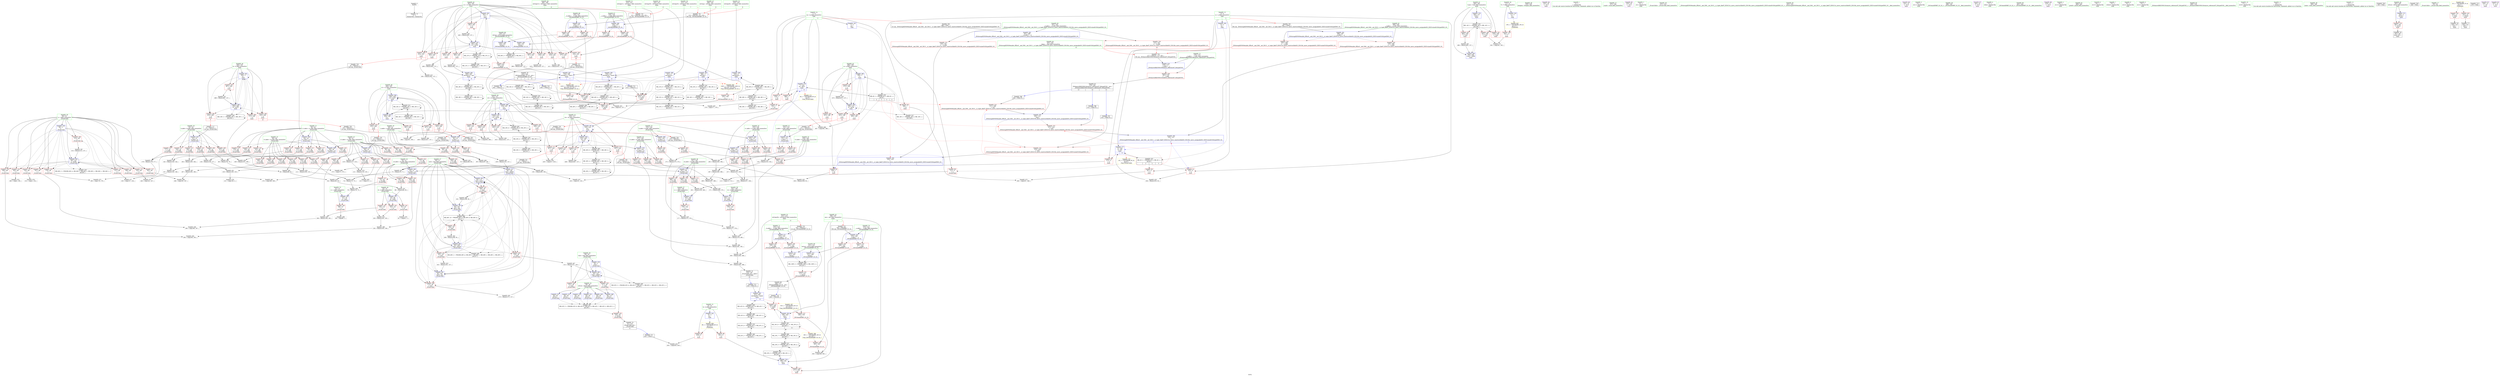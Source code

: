 digraph "SVFG" {
	label="SVFG";

	Node0x559a09217f20 [shape=record,color=grey,label="{NodeID: 0\nNullPtr}"];
	Node0x559a09217f20 -> Node0x559a09256790[style=solid];
	Node0x559a09270ee0 [shape=record,color=grey,label="{NodeID: 443\n147 = Binary(145, 146, )\n}"];
	Node0x559a09270ee0 -> Node0x559a09273ee0[style=solid];
	Node0x559a09263e60 [shape=record,color=blue,label="{NodeID: 277\n4\<--356\nn\<--dec\nmain\n|{|<s2>9}}"];
	Node0x559a09263e60 -> Node0x559a09257730[style=dashed];
	Node0x559a09263e60 -> Node0x559a0929eba0[style=dashed];
	Node0x559a09263e60:s2 -> Node0x559a08f62560[style=dashed,color=red];
	Node0x559a09257c10 [shape=record,color=red,label="{NodeID: 194\n392\<--302\n\<--c1\nmain\n}"];
	Node0x559a09257c10 -> Node0x559a0926e4e0[style=solid];
	Node0x559a09254e00 [shape=record,color=red,label="{NodeID: 111\n144\<--42\n\<--b.addr\n_Z5calc1iiiiii\n}"];
	Node0x559a09254e00 -> Node0x559a09271060[style=solid];
	Node0x559a09253130 [shape=record,color=green,label="{NodeID: 28\n58\<--59\nsum\<--sum_field_insensitive\n_Z5calc1iiiiii\n}"];
	Node0x559a09253130 -> Node0x559a0925b5a0[style=solid];
	Node0x559a09253130 -> Node0x559a0925b670[style=solid];
	Node0x559a09253130 -> Node0x559a09262ef0[style=solid];
	Node0x559a09253130 -> Node0x559a09263090[style=solid];
	Node0x559a092d5d10 [shape=record,color=black,label="{NodeID: 720\n36 = PHI(426, )\n4th arg _Z5calc1iiiiii }"];
	Node0x559a092d5d10 -> Node0x559a092626d0[style=solid];
	Node0x559a0929f0a0 [shape=record,color=black,label="{NodeID: 554\nMR_6V_2 = PHI(MR_6V_5, MR_6V_1, )\npts\{8 \}\n|{|<s3>5|<s4>5|<s5>5|<s6>5}}"];
	Node0x559a0929f0a0 -> Node0x559a092578d0[style=dashed];
	Node0x559a0929f0a0 -> Node0x559a092579a0[style=dashed];
	Node0x559a0929f0a0 -> Node0x559a09263f30[style=dashed];
	Node0x559a0929f0a0:s3 -> Node0x559a092592d0[style=dashed,color=red];
	Node0x559a0929f0a0:s4 -> Node0x559a092593a0[style=dashed,color=red];
	Node0x559a0929f0a0:s5 -> Node0x559a09259470[style=dashed,color=red];
	Node0x559a0929f0a0:s6 -> Node0x559a09265520[style=dashed,color=red];
	Node0x559a092738e0 [shape=record,color=grey,label="{NodeID: 471\n343 = cmp(341, 342, )\n}"];
	Node0x559a09265520 [shape=record,color=blue,label="{NodeID: 305\n520\<--519\n\<--\n_ZSt4swapIiENSt9enable_ifIXsr6__and_ISt6__not_ISt15__is_tuple_likeIT_EESt21is_move_constructibleIS3_ESt18is_move_assignableIS3_EEE5valueEvE4typeERS3_SC_\n|{<s0>5|<s1>5}}"];
	Node0x559a09265520:s0 -> Node0x559a092579a0[style=dashed,color=blue];
	Node0x559a09265520:s1 -> Node0x559a09263f30[style=dashed,color=blue];
	Node0x559a092592d0 [shape=record,color=red,label="{NodeID: 222\n511\<--508\n\<--call\n_ZSt4swapIiENSt9enable_ifIXsr6__and_ISt6__not_ISt15__is_tuple_likeIT_EESt21is_move_constructibleIS3_ESt18is_move_assignableIS3_EEE5valueEvE4typeERS3_SC_\n}"];
	Node0x559a092592d0 -> Node0x559a09265380[style=solid];
	Node0x559a0925ad80 [shape=record,color=red,label="{NodeID: 139\n204\<--50\n\<--c4.addr\n_Z5calc1iiiiii\n}"];
	Node0x559a0925ad80 -> Node0x559a0925efc0[style=solid];
	Node0x559a09255870 [shape=record,color=green,label="{NodeID: 56\n329\<--330\nfreopen\<--freopen_field_insensitive\n}"];
	Node0x559a0928d590 [shape=record,color=black,label="{NodeID: 499\nMR_42V_8 = PHI(MR_42V_10, MR_42V_7, )\npts\{323 \}\n}"];
	Node0x559a0928d590 -> Node0x559a09264a90[style=dashed];
	Node0x559a0928d590 -> Node0x559a09289e90[style=dashed];
	Node0x559a0928d590 -> Node0x559a0928d590[style=dashed];
	Node0x559a0926e660 [shape=record,color=grey,label="{NodeID: 416\n277 = Binary(275, 276, )\n}"];
	Node0x559a0926e660 -> Node0x559a0926e060[style=solid];
	Node0x559a09262870 [shape=record,color=blue,label="{NodeID: 250\n52\<--76\nc\<--sub2\n_Z5calc1iiiiii\n}"];
	Node0x559a09262870 -> Node0x559a0925ae50[style=dashed];
	Node0x559a0925c440 [shape=record,color=red,label="{NodeID: 167\n280\<--235\n\<--c1.addr\n_Z5calc2iiiiii\n}"];
	Node0x559a0925c440 -> Node0x559a0926e1e0[style=solid];
	Node0x559a092570b0 [shape=record,color=purple,label="{NodeID: 84\n332\<--18\n\<--.str.2\nmain\n}"];
	Node0x559a09212520 [shape=record,color=green,label="{NodeID: 1\n5\<--1\n\<--dummyObj\nCan only get source location for instruction, argument, global var or function.}"];
	Node0x559a09271060 [shape=record,color=grey,label="{NodeID: 444\n145 = Binary(143, 144, )\n}"];
	Node0x559a09271060 -> Node0x559a09270ee0[style=solid];
	Node0x559a09263f30 [shape=record,color=blue,label="{NodeID: 278\n7\<--359\nm\<--dec5\nmain\n|{|<s3>9}}"];
	Node0x559a09263f30 -> Node0x559a092541d0[style=dashed];
	Node0x559a09263f30 -> Node0x559a092542a0[style=dashed];
	Node0x559a09263f30 -> Node0x559a0929f0a0[style=dashed];
	Node0x559a09263f30:s3 -> Node0x559a09065e30[style=dashed,color=red];
	Node0x559a09257ce0 [shape=record,color=red,label="{NodeID: 195\n397\<--302\n\<--c1\nmain\n}"];
	Node0x559a09257ce0 -> Node0x559a0925f140[style=solid];
	Node0x559a09254ed0 [shape=record,color=red,label="{NodeID: 112\n177\<--42\n\<--b.addr\n_Z5calc1iiiiii\n}"];
	Node0x559a09254ed0 -> Node0x559a0926ef60[style=solid];
	Node0x559a09253200 [shape=record,color=green,label="{NodeID: 29\n60\<--61\ni\<--i_field_insensitive\n_Z5calc1iiiiii\n}"];
	Node0x559a09253200 -> Node0x559a0925b740[style=solid];
	Node0x559a09253200 -> Node0x559a0925b810[style=solid];
	Node0x559a09253200 -> Node0x559a0925b8e0[style=solid];
	Node0x559a09253200 -> Node0x559a0925b9b0[style=solid];
	Node0x559a09253200 -> Node0x559a0925ba80[style=solid];
	Node0x559a09253200 -> Node0x559a0925bb50[style=solid];
	Node0x559a09253200 -> Node0x559a0925bc20[style=solid];
	Node0x559a09253200 -> Node0x559a0925bcf0[style=solid];
	Node0x559a09253200 -> Node0x559a0925bdc0[style=solid];
	Node0x559a09253200 -> Node0x559a0925be90[style=solid];
	Node0x559a09253200 -> Node0x559a09262fc0[style=solid];
	Node0x559a09253200 -> Node0x559a092634a0[style=solid];
	Node0x559a092d5e50 [shape=record,color=black,label="{NodeID: 721\n37 = PHI(427, )\n5th arg _Z5calc1iiiiii }"];
	Node0x559a092d5e50 -> Node0x559a092627a0[style=solid];
	Node0x559a0929f5a0 [shape=record,color=black,label="{NodeID: 555\nMR_14V_3 = PHI(MR_14V_4, MR_14V_2, )\npts\{295 \}\n}"];
	Node0x559a0929f5a0 -> Node0x559a0925ced0[style=dashed];
	Node0x559a0929f5a0 -> Node0x559a0925cfa0[style=dashed];
	Node0x559a0929f5a0 -> Node0x559a0925d070[style=dashed];
	Node0x559a0929f5a0 -> Node0x559a09265110[style=dashed];
	Node0x559a09273a60 [shape=record,color=grey,label="{NodeID: 472\n349 = cmp(347, 348, )\n}"];
	Node0x559a092655f0 [shape=record,color=blue,label="{NodeID: 306\n528\<--524\n__a.addr\<--__a\n_ZSt3maxIiERKT_S2_S2_\n}"];
	Node0x559a092655f0 -> Node0x559a09259610[style=dashed];
	Node0x559a092655f0 -> Node0x559a092596e0[style=dashed];
	Node0x559a092593a0 [shape=record,color=red,label="{NodeID: 223\n515\<--514\n\<--call1\n_ZSt4swapIiENSt9enable_ifIXsr6__and_ISt6__not_ISt15__is_tuple_likeIT_EESt21is_move_constructibleIS3_ESt18is_move_assignableIS3_EEE5valueEvE4typeERS3_SC_\n}"];
	Node0x559a092593a0 -> Node0x559a09265450[style=solid];
	Node0x559a0925ae50 [shape=record,color=red,label="{NodeID: 140\n88\<--52\n\<--c\n_Z5calc1iiiiii\n}"];
	Node0x559a0925ae50 -> Node0x559a092735e0[style=solid];
	Node0x559a09255970 [shape=record,color=green,label="{NodeID: 57\n337\<--338\nscanf\<--scanf_field_insensitive\n}"];
	Node0x559a0926e7e0 [shape=record,color=grey,label="{NodeID: 417\n275 = Binary(273, 274, )\n}"];
	Node0x559a0926e7e0 -> Node0x559a0926e660[style=solid];
	Node0x559a09262940 [shape=record,color=blue,label="{NodeID: 251\n54\<--86\nd\<--sub6\n_Z5calc1iiiiii\n}"];
	Node0x559a09262940 -> Node0x559a0925af20[style=dashed];
	Node0x559a09262940 -> Node0x559a0925aff0[style=dashed];
	Node0x559a09262940 -> Node0x559a0925b0c0[style=dashed];
	Node0x559a0925c510 [shape=record,color=red,label="{NodeID: 168\n256\<--237\n\<--c2.addr\n_Z5calc2iiiiii\n}"];
	Node0x559a0925c510 -> Node0x559a0926fb60[style=solid];
	Node0x559a09257180 [shape=record,color=purple,label="{NodeID: 85\n333\<--20\n\<--.str.3\nmain\n}"];
	Node0x559a0924a1a0 [shape=record,color=green,label="{NodeID: 2\n13\<--1\n.str\<--dummyObj\nGlob }"];
	Node0x559a092711e0 [shape=record,color=grey,label="{NodeID: 445\n136 = Binary(135, 137, )\n}"];
	Node0x559a092711e0 -> Node0x559a09262e20[style=solid];
	Node0x559a09264000 [shape=record,color=blue,label="{NodeID: 279\n296\<--361\nans\<--\nmain\n}"];
	Node0x559a09264000 -> Node0x559a0925d140[style=dashed];
	Node0x559a09264000 -> Node0x559a09291ea0[style=dashed];
	Node0x559a09264000 -> Node0x559a0929faa0[style=dashed];
	Node0x559a09257db0 [shape=record,color=red,label="{NodeID: 196\n405\<--302\n\<--c1\nmain\n}"];
	Node0x559a09257db0 -> Node0x559a0926da60[style=solid];
	Node0x559a09254fa0 [shape=record,color=red,label="{NodeID: 113\n184\<--42\n\<--b.addr\n_Z5calc1iiiiii\n}"];
	Node0x559a09254fa0 -> Node0x559a0926dee0[style=solid];
	Node0x559a092532d0 [shape=record,color=green,label="{NodeID: 30\n222\<--223\n_Z5calc2iiiiii\<--_Z5calc2iiiiii_field_insensitive\n}"];
	Node0x559a092d5f90 [shape=record,color=black,label="{NodeID: 722\n549 = PHI(296, )\n0th arg _ZSt3minIiERKT_S2_S2_ }"];
	Node0x559a092d5f90 -> Node0x559a09265930[style=solid];
	Node0x559a0929faa0 [shape=record,color=black,label="{NodeID: 556\nMR_16V_2 = PHI(MR_16V_4, MR_16V_1, )\npts\{297 \}\n}"];
	Node0x559a0929faa0 -> Node0x559a09264000[style=dashed];
	Node0x559a09273be0 [shape=record,color=grey,label="{NodeID: 473\n180 = cmp(178, 179, )\n}"];
	Node0x559a092656c0 [shape=record,color=blue,label="{NodeID: 307\n530\<--525\n__b.addr\<--__b\n_ZSt3maxIiERKT_S2_S2_\n}"];
	Node0x559a092656c0 -> Node0x559a092597b0[style=dashed];
	Node0x559a092656c0 -> Node0x559a09259880[style=dashed];
	Node0x559a09259470 [shape=record,color=red,label="{NodeID: 224\n519\<--518\n\<--call2\n_ZSt4swapIiENSt9enable_ifIXsr6__and_ISt6__not_ISt15__is_tuple_likeIT_EESt21is_move_constructibleIS3_ESt18is_move_assignableIS3_EEE5valueEvE4typeERS3_SC_\n}"];
	Node0x559a09259470 -> Node0x559a09265520[style=solid];
	Node0x559a0925af20 [shape=record,color=red,label="{NodeID: 141\n91\<--54\n\<--d\n_Z5calc1iiiiii\n}"];
	Node0x559a0925af20 -> Node0x559a09273760[style=solid];
	Node0x559a09255a70 [shape=record,color=green,label="{NodeID: 58\n352\<--353\n_ZSt4swapIiENSt9enable_ifIXsr6__and_ISt6__not_ISt15__is_tuple_likeIT_EESt21is_move_constructibleIS3_ESt18is_move_assignableIS3_EEE5valueEvE4typeERS3_SC_\<--_ZSt4swapIiENSt9enable_ifIXsr6__and_ISt6__not_ISt15__is_tuple_likeIT_EESt21is_move_constructibleIS3_ESt18is_move_assignableIS3_EEE5valueEvE4typeERS3_SC__field_insensitive\n}"];
	Node0x559a0926e960 [shape=record,color=grey,label="{NodeID: 418\n84 = Binary(82, 83, )\n}"];
	Node0x559a0926e960 -> Node0x559a0926fe60[style=solid];
	Node0x559a09262a10 [shape=record,color=blue,label="{NodeID: 252\n38\<--95\nretval\<--\n_Z5calc1iiiiii\n}"];
	Node0x559a09262a10 -> Node0x559a0929cda0[style=dashed];
	Node0x559a0925c5e0 [shape=record,color=red,label="{NodeID: 169\n268\<--237\n\<--c2.addr\n_Z5calc2iiiiii\n}"];
	Node0x559a0925c5e0 -> Node0x559a0925f5c0[style=solid];
	Node0x559a09257250 [shape=record,color=purple,label="{NodeID: 86\n335\<--23\n\<--.str.4\nmain\n}"];
	Node0x559a0924c6c0 [shape=record,color=green,label="{NodeID: 3\n15\<--1\n.str.1\<--dummyObj\nGlob }"];
	Node0x559a09271360 [shape=record,color=grey,label="{NodeID: 446\n458 = Binary(457, 137, )\n}"];
	Node0x559a09271360 -> Node0x559a09264dd0[style=solid];
	Node0x559a092640d0 [shape=record,color=blue,label="{NodeID: 280\n298\<--5\na\<--\nmain\n}"];
	Node0x559a092640d0 -> Node0x559a0925d210[style=dashed];
	Node0x559a092640d0 -> Node0x559a0925d2e0[style=dashed];
	Node0x559a092640d0 -> Node0x559a0925d3b0[style=dashed];
	Node0x559a092640d0 -> Node0x559a0925d480[style=dashed];
	Node0x559a092640d0 -> Node0x559a09265040[style=dashed];
	Node0x559a092640d0 -> Node0x559a0929ffa0[style=dashed];
	Node0x559a09257e80 [shape=record,color=red,label="{NodeID: 197\n410\<--302\n\<--c1\nmain\n}"];
	Node0x559a09257e80 -> Node0x559a0925ee40[style=solid];
	Node0x559a09255070 [shape=record,color=red,label="{NodeID: 114\n69\<--44\n\<--c1.addr\n_Z5calc1iiiiii\n}"];
	Node0x559a09255070 -> Node0x559a09270160[style=solid];
	Node0x559a092533d0 [shape=record,color=green,label="{NodeID: 31\n231\<--232\na.addr\<--a.addr_field_insensitive\n_Z5calc2iiiiii\n}"];
	Node0x559a092533d0 -> Node0x559a0925bf60[style=solid];
	Node0x559a092533d0 -> Node0x559a0925c030[style=solid];
	Node0x559a092533d0 -> Node0x559a09263640[style=solid];
	Node0x559a092d60d0 [shape=record,color=black,label="{NodeID: 723\n550 = PHI(322, )\n1st arg _ZSt3minIiERKT_S2_S2_ }"];
	Node0x559a092d60d0 -> Node0x559a09265a00[style=solid];
	Node0x559a0929ffa0 [shape=record,color=black,label="{NodeID: 557\nMR_18V_2 = PHI(MR_18V_4, MR_18V_1, )\npts\{299 \}\n}"];
	Node0x559a0929ffa0 -> Node0x559a092640d0[style=dashed];
	Node0x559a09273d60 [shape=record,color=grey,label="{NodeID: 474\n166 = cmp(5, 165, )\n}"];
	Node0x559a09265790 [shape=record,color=blue,label="{NodeID: 308\n526\<--540\nretval\<--\n_ZSt3maxIiERKT_S2_S2_\n}"];
	Node0x559a09265790 -> Node0x559a0929e6a0[style=dashed];
	Node0x559a09259540 [shape=record,color=red,label="{NodeID: 225\n546\<--526\n\<--retval\n_ZSt3maxIiERKT_S2_S2_\n}"];
	Node0x559a09259540 -> Node0x559a09256ca0[style=solid];
	Node0x559a0925aff0 [shape=record,color=red,label="{NodeID: 142\n195\<--54\n\<--d\n_Z5calc1iiiiii\n}"];
	Node0x559a0925aff0 -> Node0x559a0926dd60[style=solid];
	Node0x559a09255b70 [shape=record,color=green,label="{NodeID: 59\n386\<--387\n_ZSt3maxIiERKT_S2_S2_\<--_ZSt3maxIiERKT_S2_S2__field_insensitive\n}"];
	Node0x559a0926eae0 [shape=record,color=grey,label="{NodeID: 419\n473 = Binary(472, 137, )\n}"];
	Node0x559a0926eae0 -> Node0x559a09265040[style=solid];
	Node0x559a09262ae0 [shape=record,color=blue,label="{NodeID: 253\n38\<--95\nretval\<--\n_Z5calc1iiiiii\n}"];
	Node0x559a09262ae0 -> Node0x559a0929cda0[style=dashed];
	Node0x559a0925c6b0 [shape=record,color=red,label="{NodeID: 170\n282\<--237\n\<--c2.addr\n_Z5calc2iiiiii\n}"];
	Node0x559a0925c6b0 -> Node0x559a0925eb40[style=solid];
	Node0x559a09257320 [shape=record,color=purple,label="{NodeID: 87\n345\<--25\n\<--.str.5\nmain\n}"];
	Node0x559a092512c0 [shape=record,color=green,label="{NodeID: 4\n17\<--1\nstdin\<--dummyObj\nGlob }"];
	Node0x559a092714e0 [shape=record,color=grey,label="{NodeID: 447\n152 = Binary(151, 150, )\n}"];
	Node0x559a092714e0 -> Node0x559a09263090[style=solid];
	Node0x559a092641a0 [shape=record,color=blue,label="{NodeID: 281\n300\<--5\nb\<--\nmain\n}"];
	Node0x559a092641a0 -> Node0x559a0925d550[style=dashed];
	Node0x559a092641a0 -> Node0x559a0925d620[style=dashed];
	Node0x559a092641a0 -> Node0x559a0925d6f0[style=dashed];
	Node0x559a092641a0 -> Node0x559a0925d7c0[style=dashed];
	Node0x559a092641a0 -> Node0x559a092641a0[style=dashed];
	Node0x559a092641a0 -> Node0x559a09264f70[style=dashed];
	Node0x559a092641a0 -> Node0x559a092a04a0[style=dashed];
	Node0x559a09257f50 [shape=record,color=red,label="{NodeID: 198\n418\<--302\n\<--c1\nmain\n}"];
	Node0x559a09257f50 -> Node0x559a0925e540[style=solid];
	Node0x559a09255140 [shape=record,color=red,label="{NodeID: 115\n79\<--44\n\<--c1.addr\n_Z5calc1iiiiii\n}"];
	Node0x559a09255140 -> Node0x559a09270760[style=solid];
	Node0x559a092534a0 [shape=record,color=green,label="{NodeID: 32\n233\<--234\nb.addr\<--b.addr_field_insensitive\n_Z5calc2iiiiii\n}"];
	Node0x559a092534a0 -> Node0x559a0925c100[style=solid];
	Node0x559a092534a0 -> Node0x559a0925c1d0[style=solid];
	Node0x559a092534a0 -> Node0x559a09263710[style=solid];
	Node0x559a092d6210 [shape=record,color=black,label="{NodeID: 724\n577 = PHI(507, 513, 503, )\n0th arg _ZSt4moveIRiEONSt16remove_referenceIT_E4typeEOS2_ }"];
	Node0x559a092d6210 -> Node0x559a09265c70[style=solid];
	Node0x559a092a04a0 [shape=record,color=black,label="{NodeID: 558\nMR_20V_2 = PHI(MR_20V_3, MR_20V_1, )\npts\{301 \}\n}"];
	Node0x559a092a04a0 -> Node0x559a092641a0[style=dashed];
	Node0x559a092a04a0 -> Node0x559a092a04a0[style=dashed];
	Node0x559a09273ee0 [shape=record,color=grey,label="{NodeID: 475\n148 = cmp(142, 147, )\n}"];
	Node0x559a0925e540 [shape=record,color=grey,label="{NodeID: 392\n419 = Binary(418, 137, )\n}"];
	Node0x559a0925e540 -> Node0x559a09271f60[style=solid];
	Node0x559a09265860 [shape=record,color=blue,label="{NodeID: 309\n526\<--543\nretval\<--\n_ZSt3maxIiERKT_S2_S2_\n}"];
	Node0x559a09265860 -> Node0x559a0929e6a0[style=dashed];
	Node0x559a09259610 [shape=record,color=red,label="{NodeID: 226\n534\<--528\n\<--__a.addr\n_ZSt3maxIiERKT_S2_S2_\n}"];
	Node0x559a09259610 -> Node0x559a09259950[style=solid];
	Node0x559a0925b0c0 [shape=record,color=red,label="{NodeID: 143\n202\<--54\n\<--d\n_Z5calc1iiiiii\n}"];
	Node0x559a0925b0c0 -> Node0x559a0926e360[style=solid];
	Node0x559a09255c70 [shape=record,color=green,label="{NodeID: 60\n441\<--442\n_ZSt3minIiERKT_S2_S2_\<--_ZSt3minIiERKT_S2_S2__field_insensitive\n}"];
	Node0x559a092a57b0 [shape=record,color=yellow,style=double,label="{NodeID: 586\n16V_1 = ENCHI(MR_16V_0)\npts\{297 \}\nFun[_ZSt3minIiERKT_S2_S2_]}"];
	Node0x559a092a57b0 -> Node0x559a09261e20[style=dashed];
	Node0x559a0926ec60 [shape=record,color=grey,label="{NodeID: 420\n173 = Binary(172, 137, )\n}"];
	Node0x559a0926ec60 -> Node0x559a09263230[style=solid];
	Node0x559a09262bb0 [shape=record,color=blue,label="{NodeID: 254\n38\<--95\nretval\<--\n_Z5calc1iiiiii\n}"];
	Node0x559a09262bb0 -> Node0x559a0929cda0[style=dashed];
	Node0x559a0925c780 [shape=record,color=red,label="{NodeID: 171\n258\<--239\n\<--c3.addr\n_Z5calc2iiiiii\n}"];
	Node0x559a0925c780 -> Node0x559a0926f6e0[style=solid];
	Node0x559a092573f0 [shape=record,color=purple,label="{NodeID: 88\n478\<--27\n\<--.str.6\nmain\n}"];
	Node0x559a09251600 [shape=record,color=green,label="{NodeID: 5\n18\<--1\n.str.2\<--dummyObj\nGlob }"];
	Node0x559a09271660 [shape=record,color=grey,label="{NodeID: 448\n453 = Binary(452, 137, )\n}"];
	Node0x559a09271660 -> Node0x559a09264d00[style=solid];
	Node0x559a09264270 [shape=record,color=blue,label="{NodeID: 282\n302\<--5\nc1\<--\nmain\n}"];
	Node0x559a09264270 -> Node0x559a09257a70[style=dashed];
	Node0x559a09264270 -> Node0x559a09257b40[style=dashed];
	Node0x559a09264270 -> Node0x559a09257c10[style=dashed];
	Node0x559a09264270 -> Node0x559a09257ce0[style=dashed];
	Node0x559a09264270 -> Node0x559a09257db0[style=dashed];
	Node0x559a09264270 -> Node0x559a09257e80[style=dashed];
	Node0x559a09264270 -> Node0x559a09257f50[style=dashed];
	Node0x559a09264270 -> Node0x559a09258020[style=dashed];
	Node0x559a09264270 -> Node0x559a092580f0[style=dashed];
	Node0x559a09264270 -> Node0x559a092581c0[style=dashed];
	Node0x559a09264270 -> Node0x559a09264ea0[style=dashed];
	Node0x559a09264270 -> Node0x559a092928a0[style=dashed];
	Node0x559a09258020 [shape=record,color=red,label="{NodeID: 199\n424\<--302\n\<--c1\nmain\n|{<s0>9}}"];
	Node0x559a09258020:s0 -> Node0x559a092d5a90[style=solid,color=red];
	Node0x559a09259ad0 [shape=record,color=red,label="{NodeID: 116\n98\<--44\n\<--c1.addr\n_Z5calc1iiiiii\n}"];
	Node0x559a09259ad0 -> Node0x559a0926dbe0[style=solid];
	Node0x559a09253570 [shape=record,color=green,label="{NodeID: 33\n235\<--236\nc1.addr\<--c1.addr_field_insensitive\n_Z5calc2iiiiii\n}"];
	Node0x559a09253570 -> Node0x559a0925c2a0[style=solid];
	Node0x559a09253570 -> Node0x559a0925c370[style=solid];
	Node0x559a09253570 -> Node0x559a0925c440[style=solid];
	Node0x559a09253570 -> Node0x559a092637e0[style=solid];
	Node0x559a092d64f0 [shape=record,color=black,label="{NodeID: 725\n225 = PHI(432, )\n0th arg _Z5calc2iiiiii }"];
	Node0x559a092d64f0 -> Node0x559a09263640[style=solid];
	Node0x559a092a09a0 [shape=record,color=black,label="{NodeID: 559\nMR_22V_2 = PHI(MR_22V_3, MR_22V_1, )\npts\{303 \}\n}"];
	Node0x559a092a09a0 -> Node0x559a092928a0[style=dashed];
	Node0x559a092a09a0 -> Node0x559a092a09a0[style=dashed];
	Node0x559a09274060 [shape=record,color=grey,label="{NodeID: 476\n155 = cmp(5, 154, )\n}"];
	Node0x559a0925e6c0 [shape=record,color=grey,label="{NodeID: 393\n209 = Binary(208, 95, )\n}"];
	Node0x559a0925e6c0 -> Node0x559a092633d0[style=solid];
	Node0x559a09265930 [shape=record,color=blue,label="{NodeID: 310\n553\<--549\n__a.addr\<--__a\n_ZSt3minIiERKT_S2_S2_\n}"];
	Node0x559a09265930 -> Node0x559a09261a10[style=dashed];
	Node0x559a09265930 -> Node0x559a09261ae0[style=dashed];
	Node0x559a092596e0 [shape=record,color=red,label="{NodeID: 227\n543\<--528\n\<--__a.addr\n_ZSt3maxIiERKT_S2_S2_\n}"];
	Node0x559a092596e0 -> Node0x559a09265860[style=solid];
	Node0x559a0925b190 [shape=record,color=red,label="{NodeID: 144\n150\<--56\n\<--now\n_Z5calc1iiiiii\n}"];
	Node0x559a0925b190 -> Node0x559a092714e0[style=solid];
	Node0x559a09255d70 [shape=record,color=green,label="{NodeID: 61\n480\<--481\nprintf\<--printf_field_insensitive\n}"];
	Node0x559a092a5890 [shape=record,color=yellow,style=double,label="{NodeID: 587\n42V_1 = ENCHI(MR_42V_0)\npts\{323 \}\nFun[_ZSt3minIiERKT_S2_S2_]}"];
	Node0x559a092a5890 -> Node0x559a09261d50[style=dashed];
	Node0x559a0926ede0 [shape=record,color=grey,label="{NodeID: 421\n468 = Binary(467, 137, )\n}"];
	Node0x559a0926ede0 -> Node0x559a09264f70[style=solid];
	Node0x559a09262c80 [shape=record,color=blue,label="{NodeID: 255\n38\<--95\nretval\<--\n_Z5calc1iiiiii\n}"];
	Node0x559a09262c80 -> Node0x559a0929cda0[style=dashed];
	Node0x559a0925c850 [shape=record,color=red,label="{NodeID: 172\n266\<--239\n\<--c3.addr\n_Z5calc2iiiiii\n}"];
	Node0x559a0925c850 -> Node0x559a0925f440[style=solid];
	Node0x559a092574c0 [shape=record,color=red,label="{NodeID: 89\n112\<--4\n\<--n\n_Z5calc1iiiiii\n}"];
	Node0x559a092574c0 -> Node0x559a09272fe0[style=solid];
	Node0x559a092516c0 [shape=record,color=green,label="{NodeID: 6\n20\<--1\n.str.3\<--dummyObj\nGlob }"];
	Node0x559a092717e0 [shape=record,color=grey,label="{NodeID: 449\n448 = Binary(447, 137, )\n}"];
	Node0x559a092717e0 -> Node0x559a09264c30[style=solid];
	Node0x559a09264340 [shape=record,color=blue,label="{NodeID: 283\n306\<--5\nref.tmp\<--\nmain\n|{|<s5>6}}"];
	Node0x559a09264340 -> Node0x559a09258c50[style=dashed];
	Node0x559a09264340 -> Node0x559a09258d20[style=dashed];
	Node0x559a09264340 -> Node0x559a09258df0[style=dashed];
	Node0x559a09264340 -> Node0x559a09264340[style=dashed];
	Node0x559a09264340 -> Node0x559a092932a0[style=dashed];
	Node0x559a09264340:s5 -> Node0x559a0928ee90[style=dashed,color=red];
	Node0x559a092580f0 [shape=record,color=red,label="{NodeID: 200\n434\<--302\n\<--c1\nmain\n|{<s0>10}}"];
	Node0x559a092580f0:s0 -> Node0x559a092d6710[style=solid,color=red];
	Node0x559a09259ba0 [shape=record,color=red,label="{NodeID: 117\n108\<--44\n\<--c1.addr\n_Z5calc1iiiiii\n}"];
	Node0x559a09259ba0 -> Node0x559a0926f860[style=solid];
	Node0x559a09253640 [shape=record,color=green,label="{NodeID: 34\n237\<--238\nc2.addr\<--c2.addr_field_insensitive\n_Z5calc2iiiiii\n}"];
	Node0x559a09253640 -> Node0x559a0925c510[style=solid];
	Node0x559a09253640 -> Node0x559a0925c5e0[style=solid];
	Node0x559a09253640 -> Node0x559a0925c6b0[style=solid];
	Node0x559a09253640 -> Node0x559a092638b0[style=solid];
	Node0x559a092d6600 [shape=record,color=black,label="{NodeID: 726\n226 = PHI(433, )\n1st arg _Z5calc2iiiiii }"];
	Node0x559a092d6600 -> Node0x559a09263710[style=solid];
	Node0x559a092a0ea0 [shape=record,color=black,label="{NodeID: 560\nMR_24V_2 = PHI(MR_24V_3, MR_24V_1, )\npts\{305 \}\n}"];
	Node0x559a092a0ea0 -> Node0x559a09292da0[style=dashed];
	Node0x559a092a0ea0 -> Node0x559a092a0ea0[style=dashed];
	Node0x559a092741e0 [shape=record,color=grey,label="{NodeID: 477\n159 = cmp(157, 158, )\n}"];
	Node0x559a0925e840 [shape=record,color=grey,label="{NodeID: 394\n287 = Binary(285, 286, )\n}"];
	Node0x559a0925e840 -> Node0x559a09256960[style=solid];
	Node0x559a09265a00 [shape=record,color=blue,label="{NodeID: 311\n555\<--550\n__b.addr\<--__b\n_ZSt3minIiERKT_S2_S2_\n}"];
	Node0x559a09265a00 -> Node0x559a09261bb0[style=dashed];
	Node0x559a09265a00 -> Node0x559a09261c80[style=dashed];
	Node0x559a092597b0 [shape=record,color=red,label="{NodeID: 228\n536\<--530\n\<--__b.addr\n_ZSt3maxIiERKT_S2_S2_\n}"];
	Node0x559a092597b0 -> Node0x559a092618b0[style=solid];
	Node0x559a0925b260 [shape=record,color=red,label="{NodeID: 145\n161\<--56\n\<--now\n_Z5calc1iiiiii\n}"];
	Node0x559a0925b260 -> Node0x559a09271c60[style=solid];
	Node0x559a09255e70 [shape=record,color=green,label="{NodeID: 62\n499\<--500\n__a.addr\<--__a.addr_field_insensitive\n_ZSt4swapIiENSt9enable_ifIXsr6__and_ISt6__not_ISt15__is_tuple_likeIT_EESt21is_move_constructibleIS3_ESt18is_move_assignableIS3_EEE5valueEvE4typeERS3_SC_\n}"];
	Node0x559a09255e70 -> Node0x559a09258f90[style=solid];
	Node0x559a09255e70 -> Node0x559a09259060[style=solid];
	Node0x559a09255e70 -> Node0x559a092651e0[style=solid];
	Node0x559a0926ef60 [shape=record,color=grey,label="{NodeID: 422\n178 = Binary(176, 177, )\n}"];
	Node0x559a0926ef60 -> Node0x559a09273be0[style=solid];
	Node0x559a09262d50 [shape=record,color=blue,label="{NodeID: 256\n38\<--95\nretval\<--\n_Z5calc1iiiiii\n}"];
	Node0x559a09262d50 -> Node0x559a0929cda0[style=dashed];
	Node0x559a0925c920 [shape=record,color=red,label="{NodeID: 173\n284\<--239\n\<--c3.addr\n_Z5calc2iiiiii\n}"];
	Node0x559a0925c920 -> Node0x559a0925e9c0[style=solid];
	Node0x559a09257590 [shape=record,color=red,label="{NodeID: 90\n347\<--4\n\<--n\nmain\n}"];
	Node0x559a09257590 -> Node0x559a09273a60[style=solid];
	Node0x559a09251780 [shape=record,color=green,label="{NodeID: 7\n22\<--1\nstdout\<--dummyObj\nGlob }"];
	Node0x559a09271960 [shape=record,color=grey,label="{NodeID: 450\n128 = Binary(126, 127, )\n}"];
	Node0x559a09271960 -> Node0x559a09271ae0[style=solid];
	Node0x559a09264410 [shape=record,color=blue,label="{NodeID: 284\n308\<--383\nref.tmp15\<--sub\nmain\n|{|<s5>6}}"];
	Node0x559a09264410 -> Node0x559a09258c50[style=dashed];
	Node0x559a09264410 -> Node0x559a09258d20[style=dashed];
	Node0x559a09264410 -> Node0x559a09258df0[style=dashed];
	Node0x559a09264410 -> Node0x559a09264410[style=dashed];
	Node0x559a09264410 -> Node0x559a092937a0[style=dashed];
	Node0x559a09264410:s5 -> Node0x559a0928f050[style=dashed,color=red];
	Node0x559a092581c0 [shape=record,color=red,label="{NodeID: 201\n462\<--302\n\<--c1\nmain\n}"];
	Node0x559a092581c0 -> Node0x559a09270d60[style=solid];
	Node0x559a09259c70 [shape=record,color=red,label="{NodeID: 118\n118\<--44\n\<--c1.addr\n_Z5calc1iiiiii\n}"];
	Node0x559a09259c70 -> Node0x559a0926f260[style=solid];
	Node0x559a09253710 [shape=record,color=green,label="{NodeID: 35\n239\<--240\nc3.addr\<--c3.addr_field_insensitive\n_Z5calc2iiiiii\n}"];
	Node0x559a09253710 -> Node0x559a0925c780[style=solid];
	Node0x559a09253710 -> Node0x559a0925c850[style=solid];
	Node0x559a09253710 -> Node0x559a0925c920[style=solid];
	Node0x559a09253710 -> Node0x559a09263980[style=solid];
	Node0x559a092d6710 [shape=record,color=black,label="{NodeID: 727\n227 = PHI(434, )\n2nd arg _Z5calc2iiiiii }"];
	Node0x559a092d6710 -> Node0x559a092637e0[style=solid];
	Node0x559a092a13a0 [shape=record,color=black,label="{NodeID: 561\nMR_26V_2 = PHI(MR_26V_3, MR_26V_1, )\npts\{307 \}\n}"];
	Node0x559a092a13a0 -> Node0x559a092932a0[style=dashed];
	Node0x559a092a13a0 -> Node0x559a092a13a0[style=dashed];
	Node0x559a09274360 [shape=record,color=grey,label="{NodeID: 478\n131 = cmp(130, 5, )\n}"];
	Node0x559a0925e9c0 [shape=record,color=grey,label="{NodeID: 395\n285 = Binary(283, 284, )\n}"];
	Node0x559a0925e9c0 -> Node0x559a0925e840[style=solid];
	Node0x559a09265ad0 [shape=record,color=blue,label="{NodeID: 312\n551\<--565\nretval\<--\n_ZSt3minIiERKT_S2_S2_\n}"];
	Node0x559a09265ad0 -> Node0x559a0928c190[style=dashed];
	Node0x559a09259880 [shape=record,color=red,label="{NodeID: 229\n540\<--530\n\<--__b.addr\n_ZSt3maxIiERKT_S2_S2_\n}"];
	Node0x559a09259880 -> Node0x559a09265790[style=solid];
	Node0x559a0925b330 [shape=record,color=red,label="{NodeID: 146\n172\<--56\n\<--now\n_Z5calc1iiiiii\n}"];
	Node0x559a0925b330 -> Node0x559a0926ec60[style=solid];
	Node0x559a09255f40 [shape=record,color=green,label="{NodeID: 63\n501\<--502\n__b.addr\<--__b.addr_field_insensitive\n_ZSt4swapIiENSt9enable_ifIXsr6__and_ISt6__not_ISt15__is_tuple_likeIT_EESt21is_move_constructibleIS3_ESt18is_move_assignableIS3_EEE5valueEvE4typeERS3_SC_\n}"];
	Node0x559a09255f40 -> Node0x559a09259130[style=solid];
	Node0x559a09255f40 -> Node0x559a09259200[style=solid];
	Node0x559a09255f40 -> Node0x559a092652b0[style=solid];
	Node0x559a0926f0e0 [shape=record,color=grey,label="{NodeID: 423\n121 = Binary(119, 120, )\n}"];
	Node0x559a0926f0e0 -> Node0x559a09272ce0[style=solid];
	Node0x559a09262e20 [shape=record,color=blue,label="{NodeID: 257\n56\<--136\nnow\<--add28\n_Z5calc1iiiiii\n}"];
	Node0x559a09262e20 -> Node0x559a0925b190[style=dashed];
	Node0x559a09262e20 -> Node0x559a0925b260[style=dashed];
	Node0x559a09262e20 -> Node0x559a0925b330[style=dashed];
	Node0x559a09262e20 -> Node0x559a0925b400[style=dashed];
	Node0x559a09262e20 -> Node0x559a09263160[style=dashed];
	Node0x559a09262e20 -> Node0x559a09263230[style=dashed];
	Node0x559a09262e20 -> Node0x559a09263300[style=dashed];
	Node0x559a09262e20 -> Node0x559a0928c690[style=dashed];
	Node0x559a09262e20 -> Node0x559a0929d2a0[style=dashed];
	Node0x559a0925c9f0 [shape=record,color=red,label="{NodeID: 174\n260\<--241\n\<--c4.addr\n_Z5calc2iiiiii\n}"];
	Node0x559a0925c9f0 -> Node0x559a0926f560[style=solid];
	Node0x559a09257660 [shape=record,color=red,label="{NodeID: 91\n355\<--4\n\<--n\nmain\n}"];
	Node0x559a09257660 -> Node0x559a0926ffe0[style=solid];
	Node0x559a09251ff0 [shape=record,color=green,label="{NodeID: 8\n23\<--1\n.str.4\<--dummyObj\nGlob }"];
	Node0x559a09271ae0 [shape=record,color=grey,label="{NodeID: 451\n130 = Binary(128, 129, )\n}"];
	Node0x559a09271ae0 -> Node0x559a09274360[style=solid];
	Node0x559a092644e0 [shape=record,color=blue,label="{NodeID: 285\n304\<--388\nc2\<--\nmain\n}"];
	Node0x559a092644e0 -> Node0x559a09258290[style=dashed];
	Node0x559a092644e0 -> Node0x559a09258360[style=dashed];
	Node0x559a092644e0 -> Node0x559a09258430[style=dashed];
	Node0x559a092644e0 -> Node0x559a09258500[style=dashed];
	Node0x559a092644e0 -> Node0x559a092644e0[style=dashed];
	Node0x559a092644e0 -> Node0x559a09264dd0[style=dashed];
	Node0x559a092644e0 -> Node0x559a09292da0[style=dashed];
	Node0x559a09258290 [shape=record,color=red,label="{NodeID: 202\n391\<--304\n\<--c2\nmain\n}"];
	Node0x559a09258290 -> Node0x559a092729e0[style=solid];
	Node0x559a09259d40 [shape=record,color=red,label="{NodeID: 119\n127\<--44\n\<--c1.addr\n_Z5calc1iiiiii\n}"];
	Node0x559a09259d40 -> Node0x559a09271960[style=solid];
	Node0x559a092537e0 [shape=record,color=green,label="{NodeID: 36\n241\<--242\nc4.addr\<--c4.addr_field_insensitive\n_Z5calc2iiiiii\n}"];
	Node0x559a092537e0 -> Node0x559a0925c9f0[style=solid];
	Node0x559a092537e0 -> Node0x559a0925cac0[style=solid];
	Node0x559a092537e0 -> Node0x559a0925cb90[style=solid];
	Node0x559a092537e0 -> Node0x559a09263a50[style=solid];
	Node0x559a092d6820 [shape=record,color=black,label="{NodeID: 728\n228 = PHI(435, )\n3rd arg _Z5calc2iiiiii }"];
	Node0x559a092d6820 -> Node0x559a092638b0[style=solid];
	Node0x559a092a18a0 [shape=record,color=black,label="{NodeID: 562\nMR_28V_2 = PHI(MR_28V_3, MR_28V_1, )\npts\{309 \}\n}"];
	Node0x559a092a18a0 -> Node0x559a092937a0[style=dashed];
	Node0x559a092a18a0 -> Node0x559a092a18a0[style=dashed];
	Node0x559a0925eb40 [shape=record,color=grey,label="{NodeID: 396\n283 = Binary(281, 282, )\n}"];
	Node0x559a0925eb40 -> Node0x559a0925e9c0[style=solid];
	Node0x559a09265ba0 [shape=record,color=blue,label="{NodeID: 313\n551\<--568\nretval\<--\n_ZSt3minIiERKT_S2_S2_\n}"];
	Node0x559a09265ba0 -> Node0x559a0928c190[style=dashed];
	Node0x559a09259950 [shape=record,color=red,label="{NodeID: 230\n535\<--534\n\<--\n_ZSt3maxIiERKT_S2_S2_\n}"];
	Node0x559a09259950 -> Node0x559a092720e0[style=solid];
	Node0x559a0925b400 [shape=record,color=red,label="{NodeID: 147\n190\<--56\n\<--now\n_Z5calc1iiiiii\n}"];
	Node0x559a0925b400 -> Node0x559a0925f740[style=solid];
	Node0x559a09256010 [shape=record,color=green,label="{NodeID: 64\n503\<--504\n__tmp\<--__tmp_field_insensitive\n_ZSt4swapIiENSt9enable_ifIXsr6__and_ISt6__not_ISt15__is_tuple_likeIT_EESt21is_move_constructibleIS3_ESt18is_move_assignableIS3_EEE5valueEvE4typeERS3_SC_\n|{|<s1>15}}"];
	Node0x559a09256010 -> Node0x559a09265380[style=solid];
	Node0x559a09256010:s1 -> Node0x559a092d6210[style=solid,color=red];
	Node0x559a0926f260 [shape=record,color=grey,label="{NodeID: 424\n119 = Binary(117, 118, )\n}"];
	Node0x559a0926f260 -> Node0x559a0926f0e0[style=solid];
	Node0x559a09262ef0 [shape=record,color=blue,label="{NodeID: 258\n58\<--5\nsum\<--\n_Z5calc1iiiiii\n}"];
	Node0x559a09262ef0 -> Node0x559a0925b5a0[style=dashed];
	Node0x559a09262ef0 -> Node0x559a0925b670[style=dashed];
	Node0x559a09262ef0 -> Node0x559a09263090[style=dashed];
	Node0x559a09262ef0 -> Node0x559a0929d7a0[style=dashed];
	Node0x559a0925cac0 [shape=record,color=red,label="{NodeID: 175\n270\<--241\n\<--c4.addr\n_Z5calc2iiiiii\n}"];
	Node0x559a0925cac0 -> Node0x559a0925f2c0[style=solid];
	Node0x559a09257730 [shape=record,color=red,label="{NodeID: 92\n372\<--4\n\<--n\nmain\n}"];
	Node0x559a09257730 -> Node0x559a09272e60[style=solid];
	Node0x559a09252080 [shape=record,color=green,label="{NodeID: 9\n25\<--1\n.str.5\<--dummyObj\nGlob }"];
	Node0x559a09271c60 [shape=record,color=grey,label="{NodeID: 452\n162 = Binary(161, 137, )\n}"];
	Node0x559a09271c60 -> Node0x559a09263160[style=solid];
	Node0x559a092645b0 [shape=record,color=blue,label="{NodeID: 286\n312\<--5\nref.tmp20\<--\nmain\n|{|<s3>7}}"];
	Node0x559a092645b0 -> Node0x559a09258d20[style=dashed];
	Node0x559a092645b0 -> Node0x559a09258df0[style=dashed];
	Node0x559a092645b0 -> Node0x559a09288590[style=dashed];
	Node0x559a092645b0:s3 -> Node0x559a0928ee90[style=dashed,color=red];
	Node0x559a09258360 [shape=record,color=red,label="{NodeID: 203\n425\<--304\n\<--c2\nmain\n|{<s0>9}}"];
	Node0x559a09258360:s0 -> Node0x559a092d5bd0[style=solid,color=red];
	Node0x559a09259e10 [shape=record,color=red,label="{NodeID: 120\n143\<--44\n\<--c1.addr\n_Z5calc1iiiiii\n}"];
	Node0x559a09259e10 -> Node0x559a09271060[style=solid];
	Node0x559a092538b0 [shape=record,color=green,label="{NodeID: 37\n243\<--244\nc\<--c_field_insensitive\n_Z5calc2iiiiii\n}"];
	Node0x559a092538b0 -> Node0x559a0925cc60[style=solid];
	Node0x559a092538b0 -> Node0x559a09263b20[style=solid];
	Node0x559a092d6930 [shape=record,color=black,label="{NodeID: 729\n229 = PHI(436, )\n4th arg _Z5calc2iiiiii }"];
	Node0x559a092d6930 -> Node0x559a09263980[style=solid];
	Node0x559a092a1da0 [shape=record,color=black,label="{NodeID: 563\nMR_30V_2 = PHI(MR_30V_3, MR_30V_1, )\npts\{311 \}\n}"];
	Node0x559a092a1da0 -> Node0x559a09293ca0[style=dashed];
	Node0x559a092a1da0 -> Node0x559a092a1da0[style=dashed];
	Node0x559a09287690 [shape=record,color=black,label="{NodeID: 480\nMR_16V_7 = PHI(MR_16V_8, MR_16V_6, )\npts\{297 \}\n}"];
	Node0x559a09287690 -> Node0x559a09287690[style=dashed];
	Node0x559a09287690 -> Node0x559a0928cb90[style=dashed];
	Node0x559a09287690 -> Node0x559a09291ea0[style=dashed];
	Node0x559a0925ecc0 [shape=record,color=grey,label="{NodeID: 397\n214 = Binary(213, 137, )\n}"];
	Node0x559a0925ecc0 -> Node0x559a092634a0[style=solid];
	Node0x559a09265c70 [shape=record,color=blue,label="{NodeID: 314\n578\<--577\n__t.addr\<--__t\n_ZSt4moveIRiEONSt16remove_referenceIT_E4typeEOS2_\n}"];
	Node0x559a09265c70 -> Node0x559a09261ef0[style=dashed];
	Node0x559a092618b0 [shape=record,color=red,label="{NodeID: 231\n537\<--536\n\<--\n_ZSt3maxIiERKT_S2_S2_\n}"];
	Node0x559a092618b0 -> Node0x559a092720e0[style=solid];
	Node0x559a0925b4d0 [shape=record,color=red,label="{NodeID: 148\n208\<--56\n\<--now\n_Z5calc1iiiiii\n}"];
	Node0x559a0925b4d0 -> Node0x559a0925e6c0[style=solid];
	Node0x559a092560e0 [shape=record,color=green,label="{NodeID: 65\n509\<--510\n_ZSt4moveIRiEONSt16remove_referenceIT_E4typeEOS2_\<--_ZSt4moveIRiEONSt16remove_referenceIT_E4typeEOS2__field_insensitive\n}"];
	Node0x559a0926f3e0 [shape=record,color=grey,label="{NodeID: 425\n383 = Binary(382, 137, )\n}"];
	Node0x559a0926f3e0 -> Node0x559a09264410[style=solid];
	Node0x559a09262fc0 [shape=record,color=blue,label="{NodeID: 259\n60\<--5\ni\<--\n_Z5calc1iiiiii\n}"];
	Node0x559a09262fc0 -> Node0x559a0925b740[style=dashed];
	Node0x559a09262fc0 -> Node0x559a0925b810[style=dashed];
	Node0x559a09262fc0 -> Node0x559a0925b8e0[style=dashed];
	Node0x559a09262fc0 -> Node0x559a0925b9b0[style=dashed];
	Node0x559a09262fc0 -> Node0x559a0925ba80[style=dashed];
	Node0x559a09262fc0 -> Node0x559a0925bb50[style=dashed];
	Node0x559a09262fc0 -> Node0x559a0925bc20[style=dashed];
	Node0x559a09262fc0 -> Node0x559a0925bcf0[style=dashed];
	Node0x559a09262fc0 -> Node0x559a0925bdc0[style=dashed];
	Node0x559a09262fc0 -> Node0x559a0925be90[style=dashed];
	Node0x559a09262fc0 -> Node0x559a092634a0[style=dashed];
	Node0x559a09262fc0 -> Node0x559a0929dca0[style=dashed];
	Node0x559a0925cb90 [shape=record,color=red,label="{NodeID: 176\n286\<--241\n\<--c4.addr\n_Z5calc2iiiiii\n}"];
	Node0x559a0925cb90 -> Node0x559a0925e840[style=solid];
	Node0x559a09257800 [shape=record,color=red,label="{NodeID: 93\n102\<--7\n\<--m\n_Z5calc1iiiiii\n}"];
	Node0x559a09257800 -> Node0x559a092723e0[style=solid];
	Node0x559a09252110 [shape=record,color=green,label="{NodeID: 10\n27\<--1\n.str.6\<--dummyObj\nGlob }"];
	Node0x559a092d1bf0 [shape=record,color=black,label="{NodeID: 702\n497 = PHI(4, )\n0th arg _ZSt4swapIiENSt9enable_ifIXsr6__and_ISt6__not_ISt15__is_tuple_likeIT_EESt21is_move_constructibleIS3_ESt18is_move_assignableIS3_EEE5valueEvE4typeERS3_SC_ }"];
	Node0x559a092d1bf0 -> Node0x559a092651e0[style=solid];
	Node0x559a09271de0 [shape=record,color=grey,label="{NodeID: 453\n430 = cmp(428, 429, )\n}"];
	Node0x559a09264680 [shape=record,color=blue,label="{NodeID: 287\n314\<--398\nref.tmp21\<--sub22\nmain\n|{|<s3>7}}"];
	Node0x559a09264680 -> Node0x559a09258d20[style=dashed];
	Node0x559a09264680 -> Node0x559a09258df0[style=dashed];
	Node0x559a09264680 -> Node0x559a09288a90[style=dashed];
	Node0x559a09264680:s3 -> Node0x559a0928f050[style=dashed,color=red];
	Node0x559a09258430 [shape=record,color=red,label="{NodeID: 204\n435\<--304\n\<--c2\nmain\n|{<s0>10}}"];
	Node0x559a09258430:s0 -> Node0x559a092d6820[style=solid,color=red];
	Node0x559a09259ee0 [shape=record,color=red,label="{NodeID: 121\n158\<--44\n\<--c1.addr\n_Z5calc1iiiiii\n}"];
	Node0x559a09259ee0 -> Node0x559a092741e0[style=solid];
	Node0x559a09253980 [shape=record,color=green,label="{NodeID: 38\n245\<--246\nd\<--d_field_insensitive\n_Z5calc2iiiiii\n}"];
	Node0x559a09253980 -> Node0x559a0925cd30[style=solid];
	Node0x559a09253980 -> Node0x559a09263bf0[style=solid];
	Node0x559a092d6a40 [shape=record,color=black,label="{NodeID: 730\n230 = PHI(437, )\n5th arg _Z5calc2iiiiii }"];
	Node0x559a092d6a40 -> Node0x559a09263a50[style=solid];
	Node0x559a092a22a0 [shape=record,color=black,label="{NodeID: 564\nMR_32V_2 = PHI(MR_32V_3, MR_32V_1, )\npts\{313 \}\n}"];
	Node0x559a092a22a0 -> Node0x559a092941a0[style=dashed];
	Node0x559a092a22a0 -> Node0x559a092a22a0[style=dashed];
	Node0x559a0925ee40 [shape=record,color=grey,label="{NodeID: 398\n411 = Binary(410, 137, )\n}"];
	Node0x559a0925ee40 -> Node0x559a092648f0[style=solid];
	Node0x559a09261940 [shape=record,color=red,label="{NodeID: 232\n571\<--551\n\<--retval\n_ZSt3minIiERKT_S2_S2_\n}"];
	Node0x559a09261940 -> Node0x559a09256d70[style=solid];
	Node0x559a0925b5a0 [shape=record,color=red,label="{NodeID: 149\n151\<--58\n\<--sum\n_Z5calc1iiiiii\n}"];
	Node0x559a0925b5a0 -> Node0x559a092714e0[style=solid];
	Node0x559a092561e0 [shape=record,color=green,label="{NodeID: 66\n526\<--527\nretval\<--retval_field_insensitive\n_ZSt3maxIiERKT_S2_S2_\n}"];
	Node0x559a092561e0 -> Node0x559a09259540[style=solid];
	Node0x559a092561e0 -> Node0x559a09265790[style=solid];
	Node0x559a092561e0 -> Node0x559a09265860[style=solid];
	Node0x559a0926f560 [shape=record,color=grey,label="{NodeID: 426\n261 = Binary(259, 260, )\n}"];
	Node0x559a0926f560 -> Node0x559a09263b20[style=solid];
	Node0x559a09263090 [shape=record,color=blue,label="{NodeID: 260\n58\<--152\nsum\<--add32\n_Z5calc1iiiiii\n}"];
	Node0x559a09263090 -> Node0x559a0925b5a0[style=dashed];
	Node0x559a09263090 -> Node0x559a0925b670[style=dashed];
	Node0x559a09263090 -> Node0x559a09263090[style=dashed];
	Node0x559a09263090 -> Node0x559a0929d7a0[style=dashed];
	Node0x559a0925cc60 [shape=record,color=red,label="{NodeID: 177\n276\<--243\n\<--c\n_Z5calc2iiiiii\n}"];
	Node0x559a0925cc60 -> Node0x559a0926e660[style=solid];
	Node0x559a092578d0 [shape=record,color=red,label="{NodeID: 94\n348\<--7\n\<--m\nmain\n}"];
	Node0x559a092578d0 -> Node0x559a09273a60[style=solid];
	Node0x559a09252210 [shape=record,color=green,label="{NodeID: 11\n95\<--1\n\<--dummyObj\nCan only get source location for instruction, argument, global var or function.}"];
	Node0x559a092d1cc0 [shape=record,color=black,label="{NodeID: 703\n498 = PHI(7, )\n1st arg _ZSt4swapIiENSt9enable_ifIXsr6__and_ISt6__not_ISt15__is_tuple_likeIT_EESt21is_move_constructibleIS3_ESt18is_move_assignableIS3_EEE5valueEvE4typeERS3_SC_ }"];
	Node0x559a092d1cc0 -> Node0x559a092652b0[style=solid];
	Node0x559a09271f60 [shape=record,color=grey,label="{NodeID: 454\n420 = cmp(417, 419, )\n}"];
	Node0x559a09264750 [shape=record,color=blue,label="{NodeID: 288\n310\<--401\nc3\<--\nmain\n}"];
	Node0x559a09264750 -> Node0x559a092585d0[style=dashed];
	Node0x559a09264750 -> Node0x559a092586a0[style=dashed];
	Node0x559a09264750 -> Node0x559a09258770[style=dashed];
	Node0x559a09264750 -> Node0x559a09258840[style=dashed];
	Node0x559a09264750 -> Node0x559a09264d00[style=dashed];
	Node0x559a09264750 -> Node0x559a09288090[style=dashed];
	Node0x559a09258500 [shape=record,color=red,label="{NodeID: 205\n457\<--304\n\<--c2\nmain\n}"];
	Node0x559a09258500 -> Node0x559a09271360[style=solid];
	Node0x559a09259fb0 [shape=record,color=red,label="{NodeID: 122\n176\<--44\n\<--c1.addr\n_Z5calc1iiiiii\n}"];
	Node0x559a09259fb0 -> Node0x559a0926ef60[style=solid];
	Node0x559a09253a50 [shape=record,color=green,label="{NodeID: 39\n289\<--290\nmain\<--main_field_insensitive\n}"];
	Node0x559a092d6b50 [shape=record,color=black,label="{NodeID: 731\n524 = PHI(306, 312, 318, )\n0th arg _ZSt3maxIiERKT_S2_S2_ }"];
	Node0x559a092d6b50 -> Node0x559a092655f0[style=solid];
	Node0x559a092a27a0 [shape=record,color=black,label="{NodeID: 565\nMR_34V_2 = PHI(MR_34V_3, MR_34V_1, )\npts\{315 \}\n}"];
	Node0x559a092a27a0 -> Node0x559a092946a0[style=dashed];
	Node0x559a092a27a0 -> Node0x559a092a27a0[style=dashed];
	Node0x559a09288090 [shape=record,color=black,label="{NodeID: 482\nMR_30V_6 = PHI(MR_30V_8, MR_30V_5, )\npts\{311 \}\n}"];
	Node0x559a09288090 -> Node0x559a09264750[style=dashed];
	Node0x559a09288090 -> Node0x559a09288090[style=dashed];
	Node0x559a09288090 -> Node0x559a09293ca0[style=dashed];
	Node0x559a0925efc0 [shape=record,color=grey,label="{NodeID: 399\n205 = Binary(203, 204, )\n}"];
	Node0x559a0925efc0 -> Node0x559a09272260[style=solid];
	Node0x559a09261a10 [shape=record,color=red,label="{NodeID: 233\n561\<--553\n\<--__a.addr\n_ZSt3minIiERKT_S2_S2_\n}"];
	Node0x559a09261a10 -> Node0x559a09261e20[style=solid];
	Node0x559a0925b670 [shape=record,color=red,label="{NodeID: 150\n217\<--58\n\<--sum\n_Z5calc1iiiiii\n}"];
	Node0x559a0925b670 -> Node0x559a09263570[style=solid];
	Node0x559a092562b0 [shape=record,color=green,label="{NodeID: 67\n528\<--529\n__a.addr\<--__a.addr_field_insensitive\n_ZSt3maxIiERKT_S2_S2_\n}"];
	Node0x559a092562b0 -> Node0x559a09259610[style=solid];
	Node0x559a092562b0 -> Node0x559a092596e0[style=solid];
	Node0x559a092562b0 -> Node0x559a092655f0[style=solid];
	Node0x559a0926f6e0 [shape=record,color=grey,label="{NodeID: 427\n259 = Binary(257, 258, )\n}"];
	Node0x559a0926f6e0 -> Node0x559a0926f560[style=solid];
	Node0x559a09263160 [shape=record,color=blue,label="{NodeID: 261\n56\<--162\nnow\<--inc\n_Z5calc1iiiiii\n}"];
	Node0x559a09263160 -> Node0x559a0925b330[style=dashed];
	Node0x559a09263160 -> Node0x559a0925b400[style=dashed];
	Node0x559a09263160 -> Node0x559a09263230[style=dashed];
	Node0x559a09263160 -> Node0x559a09263300[style=dashed];
	Node0x559a09263160 -> Node0x559a0928c690[style=dashed];
	Node0x559a0925cd30 [shape=record,color=red,label="{NodeID: 178\n278\<--245\n\<--d\n_Z5calc2iiiiii\n}"];
	Node0x559a0925cd30 -> Node0x559a0926e060[style=solid];
	Node0x559a092579a0 [shape=record,color=red,label="{NodeID: 95\n358\<--7\n\<--m\nmain\n}"];
	Node0x559a092579a0 -> Node0x559a092702e0[style=solid];
	Node0x559a09252310 [shape=record,color=green,label="{NodeID: 12\n137\<--1\n\<--dummyObj\nCan only get source location for instruction, argument, global var or function.}"];
	Node0x559a092d48e0 [shape=record,color=black,label="{NodeID: 704\n336 = PHI()\n}"];
	Node0x559a092720e0 [shape=record,color=grey,label="{NodeID: 455\n538 = cmp(535, 537, )\n}"];
	Node0x559a09264820 [shape=record,color=blue,label="{NodeID: 289\n318\<--5\nref.tmp28\<--\nmain\n|{|<s3>8}}"];
	Node0x559a09264820 -> Node0x559a09258df0[style=dashed];
	Node0x559a09264820 -> Node0x559a09264820[style=dashed];
	Node0x559a09264820 -> Node0x559a09289490[style=dashed];
	Node0x559a09264820:s3 -> Node0x559a0928ee90[style=dashed,color=red];
	Node0x559a092585d0 [shape=record,color=red,label="{NodeID: 206\n404\<--310\n\<--c3\nmain\n}"];
	Node0x559a092585d0 -> Node0x559a092726e0[style=solid];
	Node0x559a0925a080 [shape=record,color=red,label="{NodeID: 123\n183\<--44\n\<--c1.addr\n_Z5calc1iiiiii\n}"];
	Node0x559a0925a080 -> Node0x559a0926dee0[style=solid];
	Node0x559a09253b50 [shape=record,color=green,label="{NodeID: 40\n292\<--293\nretval\<--retval_field_insensitive\nmain\n}"];
	Node0x559a09253b50 -> Node0x559a0925ce00[style=solid];
	Node0x559a09253b50 -> Node0x559a09263cc0[style=solid];
	Node0x559a092d6e30 [shape=record,color=black,label="{NodeID: 732\n525 = PHI(308, 314, 320, )\n1st arg _ZSt3maxIiERKT_S2_S2_ }"];
	Node0x559a092d6e30 -> Node0x559a092656c0[style=solid];
	Node0x559a092a2ca0 [shape=record,color=black,label="{NodeID: 566\nMR_36V_2 = PHI(MR_36V_3, MR_36V_1, )\npts\{317 \}\n}"];
	Node0x559a092a2ca0 -> Node0x559a09294ba0[style=dashed];
	Node0x559a092a2ca0 -> Node0x559a092a2ca0[style=dashed];
	Node0x559a09288590 [shape=record,color=black,label="{NodeID: 483\nMR_32V_6 = PHI(MR_32V_7, MR_32V_5, )\npts\{313 \}\n}"];
	Node0x559a09288590 -> Node0x559a09258c50[style=dashed];
	Node0x559a09288590 -> Node0x559a092645b0[style=dashed];
	Node0x559a09288590 -> Node0x559a09288590[style=dashed];
	Node0x559a09288590 -> Node0x559a092941a0[style=dashed];
	Node0x559a0925f140 [shape=record,color=grey,label="{NodeID: 400\n398 = Binary(397, 137, )\n}"];
	Node0x559a0925f140 -> Node0x559a09264680[style=solid];
	Node0x559a09261ae0 [shape=record,color=red,label="{NodeID: 234\n568\<--553\n\<--__a.addr\n_ZSt3minIiERKT_S2_S2_\n}"];
	Node0x559a09261ae0 -> Node0x559a09265ba0[style=solid];
	Node0x559a0925b740 [shape=record,color=red,label="{NodeID: 151\n142\<--60\n\<--i\n_Z5calc1iiiiii\n}"];
	Node0x559a0925b740 -> Node0x559a09273ee0[style=solid];
	Node0x559a09256380 [shape=record,color=green,label="{NodeID: 68\n530\<--531\n__b.addr\<--__b.addr_field_insensitive\n_ZSt3maxIiERKT_S2_S2_\n}"];
	Node0x559a09256380 -> Node0x559a092597b0[style=solid];
	Node0x559a09256380 -> Node0x559a09259880[style=solid];
	Node0x559a09256380 -> Node0x559a092656c0[style=solid];
	Node0x559a0926f860 [shape=record,color=grey,label="{NodeID: 428\n109 = Binary(107, 108, )\n}"];
	Node0x559a0926f860 -> Node0x559a0926f9e0[style=solid];
	Node0x559a09263230 [shape=record,color=blue,label="{NodeID: 262\n56\<--173\nnow\<--inc41\n_Z5calc1iiiiii\n}"];
	Node0x559a09263230 -> Node0x559a0925b400[style=dashed];
	Node0x559a09263230 -> Node0x559a09263300[style=dashed];
	Node0x559a09263230 -> Node0x559a0928c690[style=dashed];
	Node0x559a0925ce00 [shape=record,color=red,label="{NodeID: 179\n487\<--292\n\<--retval\nmain\n}"];
	Node0x559a0925ce00 -> Node0x559a09256bd0[style=solid];
	Node0x559a092541d0 [shape=record,color=red,label="{NodeID: 96\n366\<--7\n\<--m\nmain\n}"];
	Node0x559a092541d0 -> Node0x559a09273460[style=solid];
	Node0x559a09252410 [shape=record,color=green,label="{NodeID: 13\n4\<--6\nn\<--n_field_insensitive\nGlob |{|<s6>5}}"];
	Node0x559a09252410 -> Node0x559a092574c0[style=solid];
	Node0x559a09252410 -> Node0x559a09257590[style=solid];
	Node0x559a09252410 -> Node0x559a09257660[style=solid];
	Node0x559a09252410 -> Node0x559a09257730[style=solid];
	Node0x559a09252410 -> Node0x559a09261fc0[style=solid];
	Node0x559a09252410 -> Node0x559a09263e60[style=solid];
	Node0x559a09252410:s6 -> Node0x559a092d1bf0[style=solid,color=red];
	Node0x559a092d49e0 [shape=record,color=black,label="{NodeID: 705\n346 = PHI()\n}"];
	Node0x559a09272260 [shape=record,color=grey,label="{NodeID: 456\n206 = cmp(200, 205, )\n}"];
	Node0x559a092648f0 [shape=record,color=blue,label="{NodeID: 290\n320\<--411\nref.tmp29\<--sub30\nmain\n|{|<s3>8}}"];
	Node0x559a092648f0 -> Node0x559a09258df0[style=dashed];
	Node0x559a092648f0 -> Node0x559a092648f0[style=dashed];
	Node0x559a092648f0 -> Node0x559a09289990[style=dashed];
	Node0x559a092648f0:s3 -> Node0x559a0928f050[style=dashed,color=red];
	Node0x559a092586a0 [shape=record,color=red,label="{NodeID: 207\n426\<--310\n\<--c3\nmain\n|{<s0>9}}"];
	Node0x559a092586a0:s0 -> Node0x559a092d5d10[style=solid,color=red];
	Node0x559a0925a150 [shape=record,color=red,label="{NodeID: 124\n71\<--46\n\<--c2.addr\n_Z5calc1iiiiii\n}"];
	Node0x559a0925a150 -> Node0x559a092705e0[style=solid];
	Node0x559a09253c20 [shape=record,color=green,label="{NodeID: 41\n294\<--295\nCase\<--Case_field_insensitive\nmain\n}"];
	Node0x559a09253c20 -> Node0x559a0925ced0[style=solid];
	Node0x559a09253c20 -> Node0x559a0925cfa0[style=solid];
	Node0x559a09253c20 -> Node0x559a0925d070[style=solid];
	Node0x559a09253c20 -> Node0x559a09263d90[style=solid];
	Node0x559a09253c20 -> Node0x559a09265110[style=solid];
	Node0x559a092a31a0 [shape=record,color=black,label="{NodeID: 567\nMR_38V_2 = PHI(MR_38V_3, MR_38V_1, )\npts\{319 \}\n}"];
	Node0x559a092a31a0 -> Node0x559a092950a0[style=dashed];
	Node0x559a092a31a0 -> Node0x559a092a31a0[style=dashed];
	Node0x559a09288a90 [shape=record,color=black,label="{NodeID: 484\nMR_34V_6 = PHI(MR_34V_7, MR_34V_5, )\npts\{315 \}\n}"];
	Node0x559a09288a90 -> Node0x559a09258c50[style=dashed];
	Node0x559a09288a90 -> Node0x559a09264680[style=dashed];
	Node0x559a09288a90 -> Node0x559a09288a90[style=dashed];
	Node0x559a09288a90 -> Node0x559a092946a0[style=dashed];
	Node0x559a0925f2c0 [shape=record,color=grey,label="{NodeID: 401\n271 = Binary(269, 270, )\n}"];
	Node0x559a0925f2c0 -> Node0x559a09263bf0[style=solid];
	Node0x559a09261bb0 [shape=record,color=red,label="{NodeID: 235\n559\<--555\n\<--__b.addr\n_ZSt3minIiERKT_S2_S2_\n}"];
	Node0x559a09261bb0 -> Node0x559a09261d50[style=solid];
	Node0x559a0925b810 [shape=record,color=red,label="{NodeID: 152\n154\<--60\n\<--i\n_Z5calc1iiiiii\n}"];
	Node0x559a0925b810 -> Node0x559a09274060[style=solid];
	Node0x559a09256450 [shape=record,color=green,label="{NodeID: 69\n551\<--552\nretval\<--retval_field_insensitive\n_ZSt3minIiERKT_S2_S2_\n}"];
	Node0x559a09256450 -> Node0x559a09261940[style=solid];
	Node0x559a09256450 -> Node0x559a09265ad0[style=solid];
	Node0x559a09256450 -> Node0x559a09265ba0[style=solid];
	Node0x559a09291ea0 [shape=record,color=black,label="{NodeID: 512\nMR_16V_5 = PHI(MR_16V_6, MR_16V_4, )\npts\{297 \}\n}"];
	Node0x559a09291ea0 -> Node0x559a0925d140[style=dashed];
	Node0x559a09291ea0 -> Node0x559a09287690[style=dashed];
	Node0x559a09291ea0 -> Node0x559a09291ea0[style=dashed];
	Node0x559a09291ea0 -> Node0x559a0929faa0[style=dashed];
	Node0x559a0926f9e0 [shape=record,color=grey,label="{NodeID: 429\n111 = Binary(109, 110, )\n}"];
	Node0x559a0926f9e0 -> Node0x559a09272fe0[style=solid];
	Node0x559a09263300 [shape=record,color=blue,label="{NodeID: 263\n56\<--191\nnow\<--dec\n_Z5calc1iiiiii\n}"];
	Node0x559a09263300 -> Node0x559a0928c690[style=dashed];
	Node0x559a0925ced0 [shape=record,color=red,label="{NodeID: 180\n341\<--294\n\<--Case\nmain\n}"];
	Node0x559a0925ced0 -> Node0x559a092738e0[style=solid];
	Node0x559a092542a0 [shape=record,color=red,label="{NodeID: 97\n378\<--7\n\<--m\nmain\n}"];
	Node0x559a092542a0 -> Node0x559a092732e0[style=solid];
	Node0x559a09252510 [shape=record,color=green,label="{NodeID: 14\n7\<--8\nm\<--m_field_insensitive\nGlob |{|<s7>5}}"];
	Node0x559a09252510 -> Node0x559a09257800[style=solid];
	Node0x559a09252510 -> Node0x559a092578d0[style=solid];
	Node0x559a09252510 -> Node0x559a092579a0[style=solid];
	Node0x559a09252510 -> Node0x559a092541d0[style=solid];
	Node0x559a09252510 -> Node0x559a092542a0[style=solid];
	Node0x559a09252510 -> Node0x559a09262090[style=solid];
	Node0x559a09252510 -> Node0x559a09263f30[style=solid];
	Node0x559a09252510:s7 -> Node0x559a092d1cc0[style=solid,color=red];
	Node0x559a092d4ae0 [shape=record,color=black,label="{NodeID: 706\n514 = PHI(576, )\n}"];
	Node0x559a092d4ae0 -> Node0x559a092593a0[style=solid];
	Node0x559a092723e0 [shape=record,color=grey,label="{NodeID: 457\n103 = cmp(101, 102, )\n}"];
	Node0x559a092649c0 [shape=record,color=blue,label="{NodeID: 291\n316\<--414\nc4\<--\nmain\n}"];
	Node0x559a092649c0 -> Node0x559a09258910[style=dashed];
	Node0x559a092649c0 -> Node0x559a092589e0[style=dashed];
	Node0x559a092649c0 -> Node0x559a09258ab0[style=dashed];
	Node0x559a092649c0 -> Node0x559a09258b80[style=dashed];
	Node0x559a092649c0 -> Node0x559a092649c0[style=dashed];
	Node0x559a092649c0 -> Node0x559a09264c30[style=dashed];
	Node0x559a092649c0 -> Node0x559a09288f90[style=dashed];
	Node0x559a09258770 [shape=record,color=red,label="{NodeID: 208\n436\<--310\n\<--c3\nmain\n|{<s0>10}}"];
	Node0x559a09258770:s0 -> Node0x559a092d6930[style=solid,color=red];
	Node0x559a0925a220 [shape=record,color=red,label="{NodeID: 125\n83\<--46\n\<--c2.addr\n_Z5calc1iiiiii\n}"];
	Node0x559a0925a220 -> Node0x559a0926e960[style=solid];
	Node0x559a09253cf0 [shape=record,color=green,label="{NodeID: 42\n296\<--297\nans\<--ans_field_insensitive\nmain\n|{|<s3>11}}"];
	Node0x559a09253cf0 -> Node0x559a0925d140[style=solid];
	Node0x559a09253cf0 -> Node0x559a09264000[style=solid];
	Node0x559a09253cf0 -> Node0x559a09264b60[style=solid];
	Node0x559a09253cf0:s3 -> Node0x559a092d5f90[style=solid,color=red];
	Node0x559a092a36a0 [shape=record,color=black,label="{NodeID: 568\nMR_40V_2 = PHI(MR_40V_3, MR_40V_1, )\npts\{321 \}\n}"];
	Node0x559a092a36a0 -> Node0x559a092955a0[style=dashed];
	Node0x559a092a36a0 -> Node0x559a092a36a0[style=dashed];
	Node0x559a09288f90 [shape=record,color=black,label="{NodeID: 485\nMR_36V_6 = PHI(MR_36V_7, MR_36V_5, )\npts\{317 \}\n}"];
	Node0x559a09288f90 -> Node0x559a092649c0[style=dashed];
	Node0x559a09288f90 -> Node0x559a09288f90[style=dashed];
	Node0x559a09288f90 -> Node0x559a09294ba0[style=dashed];
	Node0x559a0925f440 [shape=record,color=grey,label="{NodeID: 402\n267 = Binary(265, 266, )\n}"];
	Node0x559a0925f440 -> Node0x559a0925f5c0[style=solid];
	Node0x559a09261c80 [shape=record,color=red,label="{NodeID: 236\n565\<--555\n\<--__b.addr\n_ZSt3minIiERKT_S2_S2_\n}"];
	Node0x559a09261c80 -> Node0x559a09265ad0[style=solid];
	Node0x559a0925b8e0 [shape=record,color=red,label="{NodeID: 153\n157\<--60\n\<--i\n_Z5calc1iiiiii\n}"];
	Node0x559a0925b8e0 -> Node0x559a092741e0[style=solid];
	Node0x559a09256520 [shape=record,color=green,label="{NodeID: 70\n553\<--554\n__a.addr\<--__a.addr_field_insensitive\n_ZSt3minIiERKT_S2_S2_\n}"];
	Node0x559a09256520 -> Node0x559a09261a10[style=solid];
	Node0x559a09256520 -> Node0x559a09261ae0[style=solid];
	Node0x559a09256520 -> Node0x559a09265930[style=solid];
	Node0x559a0926fb60 [shape=record,color=grey,label="{NodeID: 430\n257 = Binary(255, 256, )\n}"];
	Node0x559a0926fb60 -> Node0x559a0926f6e0[style=solid];
	Node0x559a092633d0 [shape=record,color=blue,label="{NodeID: 264\n56\<--209\nnow\<--dec58\n_Z5calc1iiiiii\n}"];
	Node0x559a092633d0 -> Node0x559a0925b190[style=dashed];
	Node0x559a092633d0 -> Node0x559a0925b260[style=dashed];
	Node0x559a092633d0 -> Node0x559a0925b330[style=dashed];
	Node0x559a092633d0 -> Node0x559a0925b400[style=dashed];
	Node0x559a092633d0 -> Node0x559a09263160[style=dashed];
	Node0x559a092633d0 -> Node0x559a09263230[style=dashed];
	Node0x559a092633d0 -> Node0x559a09263300[style=dashed];
	Node0x559a092633d0 -> Node0x559a0928c690[style=dashed];
	Node0x559a092633d0 -> Node0x559a0929d2a0[style=dashed];
	Node0x559a0925cfa0 [shape=record,color=red,label="{NodeID: 181\n476\<--294\n\<--Case\nmain\n}"];
	Node0x559a09254370 [shape=record,color=red,label="{NodeID: 98\n361\<--9\n\<--k\nmain\n}"];
	Node0x559a09254370 -> Node0x559a09264000[style=solid];
	Node0x559a09252610 [shape=record,color=green,label="{NodeID: 15\n9\<--10\nk\<--k_field_insensitive\nGlob }"];
	Node0x559a09252610 -> Node0x559a09254370[style=solid];
	Node0x559a09252610 -> Node0x559a09254440[style=solid];
	Node0x559a09252610 -> Node0x559a09262190[style=solid];
	Node0x559a092d4d10 [shape=record,color=black,label="{NodeID: 707\n518 = PHI(576, )\n}"];
	Node0x559a092d4d10 -> Node0x559a09259470[style=solid];
	Node0x559a09272560 [shape=record,color=grey,label="{NodeID: 458\n198 = cmp(196, 197, )\n}"];
	Node0x559a09264a90 [shape=record,color=blue,label="{NodeID: 292\n322\<--438\nref.tmp39\<--call40\nmain\n|{|<s2>11}}"];
	Node0x559a09264a90 -> Node0x559a09258ec0[style=dashed];
	Node0x559a09264a90 -> Node0x559a0928d590[style=dashed];
	Node0x559a09264a90:s2 -> Node0x559a092a5890[style=dashed,color=red];
	Node0x559a09258840 [shape=record,color=red,label="{NodeID: 209\n452\<--310\n\<--c3\nmain\n}"];
	Node0x559a09258840 -> Node0x559a09271660[style=solid];
	Node0x559a0925a2f0 [shape=record,color=red,label="{NodeID: 126\n100\<--46\n\<--c2.addr\n_Z5calc1iiiiii\n}"];
	Node0x559a0925a2f0 -> Node0x559a0926d760[style=solid];
	Node0x559a09253dc0 [shape=record,color=green,label="{NodeID: 43\n298\<--299\na\<--a_field_insensitive\nmain\n}"];
	Node0x559a09253dc0 -> Node0x559a0925d210[style=solid];
	Node0x559a09253dc0 -> Node0x559a0925d2e0[style=solid];
	Node0x559a09253dc0 -> Node0x559a0925d3b0[style=solid];
	Node0x559a09253dc0 -> Node0x559a0925d480[style=solid];
	Node0x559a09253dc0 -> Node0x559a092640d0[style=solid];
	Node0x559a09253dc0 -> Node0x559a09265040[style=solid];
	Node0x559a092a3ba0 [shape=record,color=black,label="{NodeID: 569\nMR_42V_2 = PHI(MR_42V_3, MR_42V_1, )\npts\{323 \}\n}"];
	Node0x559a092a3ba0 -> Node0x559a09295aa0[style=dashed];
	Node0x559a092a3ba0 -> Node0x559a092a3ba0[style=dashed];
	Node0x559a09289490 [shape=record,color=black,label="{NodeID: 486\nMR_38V_6 = PHI(MR_38V_7, MR_38V_5, )\npts\{319 \}\n}"];
	Node0x559a09289490 -> Node0x559a09258c50[style=dashed];
	Node0x559a09289490 -> Node0x559a09258d20[style=dashed];
	Node0x559a09289490 -> Node0x559a09264820[style=dashed];
	Node0x559a09289490 -> Node0x559a09289490[style=dashed];
	Node0x559a09289490 -> Node0x559a092950a0[style=dashed];
	Node0x559a0925f5c0 [shape=record,color=grey,label="{NodeID: 403\n269 = Binary(267, 268, )\n}"];
	Node0x559a0925f5c0 -> Node0x559a0925f2c0[style=solid];
	Node0x559a09261d50 [shape=record,color=red,label="{NodeID: 237\n560\<--559\n\<--\n_ZSt3minIiERKT_S2_S2_\n}"];
	Node0x559a09261d50 -> Node0x559a09272860[style=solid];
	Node0x559a0925b9b0 [shape=record,color=red,label="{NodeID: 154\n165\<--60\n\<--i\n_Z5calc1iiiiii\n}"];
	Node0x559a0925b9b0 -> Node0x559a09273d60[style=solid];
	Node0x559a092565f0 [shape=record,color=green,label="{NodeID: 71\n555\<--556\n__b.addr\<--__b.addr_field_insensitive\n_ZSt3minIiERKT_S2_S2_\n}"];
	Node0x559a092565f0 -> Node0x559a09261bb0[style=solid];
	Node0x559a092565f0 -> Node0x559a09261c80[style=solid];
	Node0x559a092565f0 -> Node0x559a09265a00[style=solid];
	Node0x559a092928a0 [shape=record,color=black,label="{NodeID: 514\nMR_22V_4 = PHI(MR_22V_6, MR_22V_3, )\npts\{303 \}\n}"];
	Node0x559a092928a0 -> Node0x559a09264270[style=dashed];
	Node0x559a092928a0 -> Node0x559a092928a0[style=dashed];
	Node0x559a092928a0 -> Node0x559a092a09a0[style=dashed];
	Node0x559a0926fce0 [shape=record,color=grey,label="{NodeID: 431\n255 = Binary(253, 254, )\n}"];
	Node0x559a0926fce0 -> Node0x559a0926fb60[style=solid];
	Node0x559a092634a0 [shape=record,color=blue,label="{NodeID: 265\n60\<--214\ni\<--inc60\n_Z5calc1iiiiii\n}"];
	Node0x559a092634a0 -> Node0x559a0925b740[style=dashed];
	Node0x559a092634a0 -> Node0x559a0925b810[style=dashed];
	Node0x559a092634a0 -> Node0x559a0925b8e0[style=dashed];
	Node0x559a092634a0 -> Node0x559a0925b9b0[style=dashed];
	Node0x559a092634a0 -> Node0x559a0925ba80[style=dashed];
	Node0x559a092634a0 -> Node0x559a0925bb50[style=dashed];
	Node0x559a092634a0 -> Node0x559a0925bc20[style=dashed];
	Node0x559a092634a0 -> Node0x559a0925bcf0[style=dashed];
	Node0x559a092634a0 -> Node0x559a0925bdc0[style=dashed];
	Node0x559a092634a0 -> Node0x559a0925be90[style=dashed];
	Node0x559a092634a0 -> Node0x559a092634a0[style=dashed];
	Node0x559a092634a0 -> Node0x559a0929dca0[style=dashed];
	Node0x559a0925d070 [shape=record,color=red,label="{NodeID: 182\n483\<--294\n\<--Case\nmain\n}"];
	Node0x559a0925d070 -> Node0x559a09270be0[style=solid];
	Node0x559a09254440 [shape=record,color=red,label="{NodeID: 99\n429\<--9\n\<--k\nmain\n}"];
	Node0x559a09254440 -> Node0x559a09271de0[style=solid];
	Node0x559a09252710 [shape=record,color=green,label="{NodeID: 16\n11\<--12\nT\<--T_field_insensitive\nGlob }"];
	Node0x559a09252710 -> Node0x559a09254510[style=solid];
	Node0x559a09252710 -> Node0x559a09262290[style=solid];
	Node0x559a092d4e50 [shape=record,color=black,label="{NodeID: 708\n508 = PHI(576, )\n}"];
	Node0x559a092d4e50 -> Node0x559a092592d0[style=solid];
	Node0x559a092726e0 [shape=record,color=grey,label="{NodeID: 459\n407 = cmp(404, 406, )\n}"];
	Node0x559a09264b60 [shape=record,color=blue,label="{NodeID: 293\n296\<--443\nans\<--\nmain\n}"];
	Node0x559a09264b60 -> Node0x559a0928cb90[style=dashed];
	Node0x559a09258910 [shape=record,color=red,label="{NodeID: 210\n417\<--316\n\<--c4\nmain\n}"];
	Node0x559a09258910 -> Node0x559a09271f60[style=solid];
	Node0x559a0925a3c0 [shape=record,color=red,label="{NodeID: 127\n120\<--46\n\<--c2.addr\n_Z5calc1iiiiii\n}"];
	Node0x559a0925a3c0 -> Node0x559a0926f0e0[style=solid];
	Node0x559a09253e90 [shape=record,color=green,label="{NodeID: 44\n300\<--301\nb\<--b_field_insensitive\nmain\n}"];
	Node0x559a09253e90 -> Node0x559a0925d550[style=solid];
	Node0x559a09253e90 -> Node0x559a0925d620[style=solid];
	Node0x559a09253e90 -> Node0x559a0925d6f0[style=solid];
	Node0x559a09253e90 -> Node0x559a0925d7c0[style=solid];
	Node0x559a09253e90 -> Node0x559a092641a0[style=solid];
	Node0x559a09253e90 -> Node0x559a09264f70[style=solid];
	Node0x559a08f62560 [shape=record,color=yellow,style=double,label="{NodeID: 570\n4V_1 = ENCHI(MR_4V_0)\npts\{6 \}\nFun[_Z5calc1iiiiii]}"];
	Node0x559a08f62560 -> Node0x559a092574c0[style=dashed];
	Node0x559a09289990 [shape=record,color=black,label="{NodeID: 487\nMR_40V_6 = PHI(MR_40V_7, MR_40V_5, )\npts\{321 \}\n}"];
	Node0x559a09289990 -> Node0x559a09258c50[style=dashed];
	Node0x559a09289990 -> Node0x559a09258d20[style=dashed];
	Node0x559a09289990 -> Node0x559a092648f0[style=dashed];
	Node0x559a09289990 -> Node0x559a09289990[style=dashed];
	Node0x559a09289990 -> Node0x559a092955a0[style=dashed];
	Node0x559a0925f740 [shape=record,color=grey,label="{NodeID: 404\n191 = Binary(190, 95, )\n}"];
	Node0x559a0925f740 -> Node0x559a09263300[style=solid];
	Node0x559a09261e20 [shape=record,color=red,label="{NodeID: 238\n562\<--561\n\<--\n_ZSt3minIiERKT_S2_S2_\n}"];
	Node0x559a09261e20 -> Node0x559a09272860[style=solid];
	Node0x559a0925ba80 [shape=record,color=red,label="{NodeID: 155\n168\<--60\n\<--i\n_Z5calc1iiiiii\n}"];
	Node0x559a0925ba80 -> Node0x559a09272b60[style=solid];
	Node0x559a092566c0 [shape=record,color=green,label="{NodeID: 72\n578\<--579\n__t.addr\<--__t.addr_field_insensitive\n_ZSt4moveIRiEONSt16remove_referenceIT_E4typeEOS2_\n}"];
	Node0x559a092566c0 -> Node0x559a09261ef0[style=solid];
	Node0x559a092566c0 -> Node0x559a09265c70[style=solid];
	Node0x559a09292da0 [shape=record,color=black,label="{NodeID: 515\nMR_24V_4 = PHI(MR_24V_5, MR_24V_3, )\npts\{305 \}\n}"];
	Node0x559a09292da0 -> Node0x559a092644e0[style=dashed];
	Node0x559a09292da0 -> Node0x559a09292da0[style=dashed];
	Node0x559a09292da0 -> Node0x559a092a0ea0[style=dashed];
	Node0x559a0926fe60 [shape=record,color=grey,label="{NodeID: 432\n86 = Binary(84, 85, )\n}"];
	Node0x559a0926fe60 -> Node0x559a09262940[style=solid];
	Node0x559a09263570 [shape=record,color=blue,label="{NodeID: 266\n38\<--217\nretval\<--\n_Z5calc1iiiiii\n}"];
	Node0x559a09263570 -> Node0x559a0929cda0[style=dashed];
	Node0x559a0925d140 [shape=record,color=red,label="{NodeID: 183\n477\<--296\n\<--ans\nmain\n}"];
	Node0x559a09254510 [shape=record,color=red,label="{NodeID: 100\n342\<--11\n\<--T\nmain\n}"];
	Node0x559a09254510 -> Node0x559a092738e0[style=solid];
	Node0x559a09252810 [shape=record,color=green,label="{NodeID: 17\n29\<--30\n_Z5calc1iiiiii\<--_Z5calc1iiiiii_field_insensitive\n}"];
	Node0x559a092d4f90 [shape=record,color=black,label="{NodeID: 709\n385 = PHI(523, )\n}"];
	Node0x559a092d4f90 -> Node0x559a09258c50[style=solid];
	Node0x559a09272860 [shape=record,color=grey,label="{NodeID: 460\n563 = cmp(560, 562, )\n}"];
	Node0x559a09264c30 [shape=record,color=blue,label="{NodeID: 294\n316\<--448\nc4\<--inc\nmain\n}"];
	Node0x559a09264c30 -> Node0x559a09258910[style=dashed];
	Node0x559a09264c30 -> Node0x559a092589e0[style=dashed];
	Node0x559a09264c30 -> Node0x559a09258ab0[style=dashed];
	Node0x559a09264c30 -> Node0x559a09258b80[style=dashed];
	Node0x559a09264c30 -> Node0x559a092649c0[style=dashed];
	Node0x559a09264c30 -> Node0x559a09264c30[style=dashed];
	Node0x559a09264c30 -> Node0x559a09288f90[style=dashed];
	Node0x559a092589e0 [shape=record,color=red,label="{NodeID: 211\n427\<--316\n\<--c4\nmain\n|{<s0>9}}"];
	Node0x559a092589e0:s0 -> Node0x559a092d5e50[style=solid,color=red];
	Node0x559a0925a490 [shape=record,color=red,label="{NodeID: 128\n169\<--46\n\<--c2.addr\n_Z5calc1iiiiii\n}"];
	Node0x559a0925a490 -> Node0x559a09272b60[style=solid];
	Node0x559a09253f60 [shape=record,color=green,label="{NodeID: 45\n302\<--303\nc1\<--c1_field_insensitive\nmain\n}"];
	Node0x559a09253f60 -> Node0x559a09257a70[style=solid];
	Node0x559a09253f60 -> Node0x559a09257b40[style=solid];
	Node0x559a09253f60 -> Node0x559a09257c10[style=solid];
	Node0x559a09253f60 -> Node0x559a09257ce0[style=solid];
	Node0x559a09253f60 -> Node0x559a09257db0[style=solid];
	Node0x559a09253f60 -> Node0x559a09257e80[style=solid];
	Node0x559a09253f60 -> Node0x559a09257f50[style=solid];
	Node0x559a09253f60 -> Node0x559a09258020[style=solid];
	Node0x559a09253f60 -> Node0x559a092580f0[style=solid];
	Node0x559a09253f60 -> Node0x559a092581c0[style=solid];
	Node0x559a09253f60 -> Node0x559a09264270[style=solid];
	Node0x559a09253f60 -> Node0x559a09264ea0[style=solid];
	Node0x559a09065e30 [shape=record,color=yellow,style=double,label="{NodeID: 571\n6V_1 = ENCHI(MR_6V_0)\npts\{8 \}\nFun[_Z5calc1iiiiii]}"];
	Node0x559a09065e30 -> Node0x559a09257800[style=dashed];
	Node0x559a09289e90 [shape=record,color=black,label="{NodeID: 488\nMR_42V_6 = PHI(MR_42V_7, MR_42V_5, )\npts\{323 \}\n}"];
	Node0x559a09289e90 -> Node0x559a09289e90[style=dashed];
	Node0x559a09289e90 -> Node0x559a0928d590[style=dashed];
	Node0x559a09289e90 -> Node0x559a09295aa0[style=dashed];
	Node0x559a0926d5e0 [shape=record,color=grey,label="{NodeID: 405\n265 = Binary(263, 264, )\n}"];
	Node0x559a0926d5e0 -> Node0x559a0925f440[style=solid];
	Node0x559a09261ef0 [shape=record,color=red,label="{NodeID: 239\n581\<--578\n\<--__t.addr\n_ZSt4moveIRiEONSt16remove_referenceIT_E4typeEOS2_\n}"];
	Node0x559a09261ef0 -> Node0x559a09256e40[style=solid];
	Node0x559a0925bb50 [shape=record,color=red,label="{NodeID: 156\n179\<--60\n\<--i\n_Z5calc1iiiiii\n}"];
	Node0x559a0925bb50 -> Node0x559a09273be0[style=solid];
	Node0x559a09256790 [shape=record,color=black,label="{NodeID: 73\n2\<--3\ndummyVal\<--dummyVal\n}"];
	Node0x559a092932a0 [shape=record,color=black,label="{NodeID: 516\nMR_26V_4 = PHI(MR_26V_5, MR_26V_3, )\npts\{307 \}\n}"];
	Node0x559a092932a0 -> Node0x559a09264340[style=dashed];
	Node0x559a092932a0 -> Node0x559a092932a0[style=dashed];
	Node0x559a092932a0 -> Node0x559a092a13a0[style=dashed];
	Node0x559a0926ffe0 [shape=record,color=grey,label="{NodeID: 433\n356 = Binary(355, 95, )\n}"];
	Node0x559a0926ffe0 -> Node0x559a09263e60[style=solid];
	Node0x559a09263640 [shape=record,color=blue,label="{NodeID: 267\n231\<--225\na.addr\<--a\n_Z5calc2iiiiii\n}"];
	Node0x559a09263640 -> Node0x559a0925bf60[style=dashed];
	Node0x559a09263640 -> Node0x559a0925c030[style=dashed];
	Node0x559a0925d210 [shape=record,color=red,label="{NodeID: 184\n365\<--298\n\<--a\nmain\n}"];
	Node0x559a0925d210 -> Node0x559a09273460[style=solid];
	Node0x559a092545e0 [shape=record,color=red,label="{NodeID: 101\n325\<--17\n\<--stdin\nmain\n}"];
	Node0x559a092545e0 -> Node0x559a09256a30[style=solid];
	Node0x559a09252910 [shape=record,color=green,label="{NodeID: 18\n38\<--39\nretval\<--retval_field_insensitive\n_Z5calc1iiiiii\n}"];
	Node0x559a09252910 -> Node0x559a09254780[style=solid];
	Node0x559a09252910 -> Node0x559a09262a10[style=solid];
	Node0x559a09252910 -> Node0x559a09262ae0[style=solid];
	Node0x559a09252910 -> Node0x559a09262bb0[style=solid];
	Node0x559a09252910 -> Node0x559a09262c80[style=solid];
	Node0x559a09252910 -> Node0x559a09262d50[style=solid];
	Node0x559a09252910 -> Node0x559a09263570[style=solid];
	Node0x559a092d50d0 [shape=record,color=black,label="{NodeID: 710\n400 = PHI(523, )\n}"];
	Node0x559a092d50d0 -> Node0x559a09258d20[style=solid];
	Node0x559a092729e0 [shape=record,color=grey,label="{NodeID: 461\n394 = cmp(391, 393, )\n}"];
	Node0x559a09264d00 [shape=record,color=blue,label="{NodeID: 295\n310\<--453\nc3\<--inc44\nmain\n}"];
	Node0x559a09264d00 -> Node0x559a092585d0[style=dashed];
	Node0x559a09264d00 -> Node0x559a092586a0[style=dashed];
	Node0x559a09264d00 -> Node0x559a09258770[style=dashed];
	Node0x559a09264d00 -> Node0x559a09258840[style=dashed];
	Node0x559a09264d00 -> Node0x559a09264d00[style=dashed];
	Node0x559a09264d00 -> Node0x559a09288090[style=dashed];
	Node0x559a09258ab0 [shape=record,color=red,label="{NodeID: 212\n437\<--316\n\<--c4\nmain\n|{<s0>10}}"];
	Node0x559a09258ab0:s0 -> Node0x559a092d6a40[style=solid,color=red];
	Node0x559a0925a560 [shape=record,color=red,label="{NodeID: 129\n194\<--46\n\<--c2.addr\n_Z5calc1iiiiii\n}"];
	Node0x559a0925a560 -> Node0x559a0926dd60[style=solid];
	Node0x559a09254030 [shape=record,color=green,label="{NodeID: 46\n304\<--305\nc2\<--c2_field_insensitive\nmain\n}"];
	Node0x559a09254030 -> Node0x559a09258290[style=solid];
	Node0x559a09254030 -> Node0x559a09258360[style=solid];
	Node0x559a09254030 -> Node0x559a09258430[style=solid];
	Node0x559a09254030 -> Node0x559a09258500[style=solid];
	Node0x559a09254030 -> Node0x559a092644e0[style=solid];
	Node0x559a09254030 -> Node0x559a09264dd0[style=solid];
	Node0x559a0926d760 [shape=record,color=grey,label="{NodeID: 406\n101 = Binary(99, 100, )\n}"];
	Node0x559a0926d760 -> Node0x559a092723e0[style=solid];
	Node0x559a09261fc0 [shape=record,color=blue,label="{NodeID: 240\n4\<--5\nn\<--\nGlob }"];
	Node0x559a09261fc0 -> Node0x559a0929eba0[style=dashed];
	Node0x559a0925bc20 [shape=record,color=red,label="{NodeID: 157\n182\<--60\n\<--i\n_Z5calc1iiiiii\n}"];
	Node0x559a0925bc20 -> Node0x559a09273160[style=solid];
	Node0x559a09256890 [shape=record,color=black,label="{NodeID: 74\n31\<--220\n_Z5calc1iiiiii_ret\<--\n_Z5calc1iiiiii\n|{<s0>9}}"];
	Node0x559a09256890:s0 -> Node0x559a092d5350[style=solid,color=blue];
	Node0x559a0928ee90 [shape=record,color=yellow,style=double,label="{NodeID: 600\n100V_1 = ENCHI(MR_100V_0)\npts\{307 313 319 \}\nFun[_ZSt3maxIiERKT_S2_S2_]}"];
	Node0x559a0928ee90 -> Node0x559a09259950[style=dashed];
	Node0x559a092937a0 [shape=record,color=black,label="{NodeID: 517\nMR_28V_4 = PHI(MR_28V_5, MR_28V_3, )\npts\{309 \}\n}"];
	Node0x559a092937a0 -> Node0x559a09264410[style=dashed];
	Node0x559a092937a0 -> Node0x559a092937a0[style=dashed];
	Node0x559a092937a0 -> Node0x559a092a18a0[style=dashed];
	Node0x559a09270160 [shape=record,color=grey,label="{NodeID: 434\n70 = Binary(68, 69, )\n}"];
	Node0x559a09270160 -> Node0x559a092705e0[style=solid];
	Node0x559a09263710 [shape=record,color=blue,label="{NodeID: 268\n233\<--226\nb.addr\<--b\n_Z5calc2iiiiii\n}"];
	Node0x559a09263710 -> Node0x559a0925c100[style=dashed];
	Node0x559a09263710 -> Node0x559a0925c1d0[style=dashed];
	Node0x559a0925d2e0 [shape=record,color=red,label="{NodeID: 185\n422\<--298\n\<--a\nmain\n|{<s0>9}}"];
	Node0x559a0925d2e0:s0 -> Node0x559a092d57e0[style=solid,color=red];
	Node0x559a092546b0 [shape=record,color=red,label="{NodeID: 102\n331\<--22\n\<--stdout\nmain\n}"];
	Node0x559a092546b0 -> Node0x559a09256b00[style=solid];
	Node0x559a092529e0 [shape=record,color=green,label="{NodeID: 19\n40\<--41\na.addr\<--a.addr_field_insensitive\n_Z5calc1iiiiii\n}"];
	Node0x559a092529e0 -> Node0x559a09254850[style=solid];
	Node0x559a092529e0 -> Node0x559a09254920[style=solid];
	Node0x559a092529e0 -> Node0x559a092549f0[style=solid];
	Node0x559a092529e0 -> Node0x559a09254ac0[style=solid];
	Node0x559a092529e0 -> Node0x559a09262390[style=solid];
	Node0x559a092d5210 [shape=record,color=black,label="{NodeID: 711\n413 = PHI(523, )\n}"];
	Node0x559a092d5210 -> Node0x559a09258df0[style=solid];
	Node0x559a09272b60 [shape=record,color=grey,label="{NodeID: 462\n170 = cmp(168, 169, )\n}"];
	Node0x559a09264dd0 [shape=record,color=blue,label="{NodeID: 296\n304\<--458\nc2\<--inc47\nmain\n}"];
	Node0x559a09264dd0 -> Node0x559a09258290[style=dashed];
	Node0x559a09264dd0 -> Node0x559a09258360[style=dashed];
	Node0x559a09264dd0 -> Node0x559a09258430[style=dashed];
	Node0x559a09264dd0 -> Node0x559a09258500[style=dashed];
	Node0x559a09264dd0 -> Node0x559a092644e0[style=dashed];
	Node0x559a09264dd0 -> Node0x559a09264dd0[style=dashed];
	Node0x559a09264dd0 -> Node0x559a09292da0[style=dashed];
	Node0x559a09258b80 [shape=record,color=red,label="{NodeID: 213\n447\<--316\n\<--c4\nmain\n}"];
	Node0x559a09258b80 -> Node0x559a092717e0[style=solid];
	Node0x559a0925a630 [shape=record,color=red,label="{NodeID: 130\n201\<--46\n\<--c2.addr\n_Z5calc1iiiiii\n}"];
	Node0x559a0925a630 -> Node0x559a0926e360[style=solid];
	Node0x559a09254100 [shape=record,color=green,label="{NodeID: 47\n306\<--307\nref.tmp\<--ref.tmp_field_insensitive\nmain\n|{|<s1>6}}"];
	Node0x559a09254100 -> Node0x559a09264340[style=solid];
	Node0x559a09254100:s1 -> Node0x559a092d6b50[style=solid,color=red];
	Node0x559a0926d8e0 [shape=record,color=grey,label="{NodeID: 407\n187 = Binary(185, 186, )\n}"];
	Node0x559a0926d8e0 -> Node0x559a09273160[style=solid];
	Node0x559a09262090 [shape=record,color=blue,label="{NodeID: 241\n7\<--5\nm\<--\nGlob }"];
	Node0x559a09262090 -> Node0x559a0929f0a0[style=dashed];
	Node0x559a0925bcf0 [shape=record,color=red,label="{NodeID: 158\n197\<--60\n\<--i\n_Z5calc1iiiiii\n}"];
	Node0x559a0925bcf0 -> Node0x559a09272560[style=solid];
	Node0x559a09256960 [shape=record,color=black,label="{NodeID: 75\n224\<--287\n_Z5calc2iiiiii_ret\<--add13\n_Z5calc2iiiiii\n|{<s0>10}}"];
	Node0x559a09256960:s0 -> Node0x559a092d5490[style=solid,color=blue];
	Node0x559a09293ca0 [shape=record,color=black,label="{NodeID: 518\nMR_30V_4 = PHI(MR_30V_5, MR_30V_3, )\npts\{311 \}\n}"];
	Node0x559a09293ca0 -> Node0x559a09288090[style=dashed];
	Node0x559a09293ca0 -> Node0x559a09293ca0[style=dashed];
	Node0x559a09293ca0 -> Node0x559a092a1da0[style=dashed];
	Node0x559a092702e0 [shape=record,color=grey,label="{NodeID: 435\n359 = Binary(358, 95, )\n}"];
	Node0x559a092702e0 -> Node0x559a09263f30[style=solid];
	Node0x559a092637e0 [shape=record,color=blue,label="{NodeID: 269\n235\<--227\nc1.addr\<--c1\n_Z5calc2iiiiii\n}"];
	Node0x559a092637e0 -> Node0x559a0925c2a0[style=dashed];
	Node0x559a092637e0 -> Node0x559a0925c370[style=dashed];
	Node0x559a092637e0 -> Node0x559a0925c440[style=dashed];
	Node0x559a0925d3b0 [shape=record,color=red,label="{NodeID: 186\n432\<--298\n\<--a\nmain\n|{<s0>10}}"];
	Node0x559a0925d3b0:s0 -> Node0x559a092d64f0[style=solid,color=red];
	Node0x559a09254780 [shape=record,color=red,label="{NodeID: 103\n220\<--38\n\<--retval\n_Z5calc1iiiiii\n}"];
	Node0x559a09254780 -> Node0x559a09256890[style=solid];
	Node0x559a09252ab0 [shape=record,color=green,label="{NodeID: 20\n42\<--43\nb.addr\<--b.addr_field_insensitive\n_Z5calc1iiiiii\n}"];
	Node0x559a09252ab0 -> Node0x559a09254b90[style=solid];
	Node0x559a09252ab0 -> Node0x559a09254c60[style=solid];
	Node0x559a09252ab0 -> Node0x559a09254d30[style=solid];
	Node0x559a09252ab0 -> Node0x559a09254e00[style=solid];
	Node0x559a09252ab0 -> Node0x559a09254ed0[style=solid];
	Node0x559a09252ab0 -> Node0x559a09254fa0[style=solid];
	Node0x559a09252ab0 -> Node0x559a09262460[style=solid];
	Node0x559a092d5350 [shape=record,color=black,label="{NodeID: 712\n428 = PHI(31, )\n}"];
	Node0x559a092d5350 -> Node0x559a09271de0[style=solid];
	Node0x559a09272ce0 [shape=record,color=grey,label="{NodeID: 463\n122 = cmp(121, 5, )\n}"];
	Node0x559a09264ea0 [shape=record,color=blue,label="{NodeID: 297\n302\<--463\nc1\<--inc50\nmain\n}"];
	Node0x559a09264ea0 -> Node0x559a09257a70[style=dashed];
	Node0x559a09264ea0 -> Node0x559a09257b40[style=dashed];
	Node0x559a09264ea0 -> Node0x559a09257c10[style=dashed];
	Node0x559a09264ea0 -> Node0x559a09257ce0[style=dashed];
	Node0x559a09264ea0 -> Node0x559a09257db0[style=dashed];
	Node0x559a09264ea0 -> Node0x559a09257e80[style=dashed];
	Node0x559a09264ea0 -> Node0x559a09257f50[style=dashed];
	Node0x559a09264ea0 -> Node0x559a09258020[style=dashed];
	Node0x559a09264ea0 -> Node0x559a092580f0[style=dashed];
	Node0x559a09264ea0 -> Node0x559a092581c0[style=dashed];
	Node0x559a09264ea0 -> Node0x559a09264ea0[style=dashed];
	Node0x559a09264ea0 -> Node0x559a092928a0[style=dashed];
	Node0x559a09258c50 [shape=record,color=red,label="{NodeID: 214\n388\<--385\n\<--call16\nmain\n}"];
	Node0x559a09258c50 -> Node0x559a092644e0[style=solid];
	Node0x559a0925a700 [shape=record,color=red,label="{NodeID: 131\n73\<--48\n\<--c3.addr\n_Z5calc1iiiiii\n}"];
	Node0x559a0925a700 -> Node0x559a09270460[style=solid];
	Node0x559a092551f0 [shape=record,color=green,label="{NodeID: 48\n308\<--309\nref.tmp15\<--ref.tmp15_field_insensitive\nmain\n|{|<s1>6}}"];
	Node0x559a092551f0 -> Node0x559a09264410[style=solid];
	Node0x559a092551f0:s1 -> Node0x559a092d6e30[style=solid,color=red];
	Node0x559a0926da60 [shape=record,color=grey,label="{NodeID: 408\n406 = Binary(405, 137, )\n}"];
	Node0x559a0926da60 -> Node0x559a092726e0[style=solid];
	Node0x559a09262190 [shape=record,color=blue,label="{NodeID: 242\n9\<--5\nk\<--\nGlob }"];
	Node0x559a09262190 -> Node0x559a0928f400[style=dashed];
	Node0x559a0925bdc0 [shape=record,color=red,label="{NodeID: 159\n200\<--60\n\<--i\n_Z5calc1iiiiii\n}"];
	Node0x559a0925bdc0 -> Node0x559a09272260[style=solid];
	Node0x559a09256a30 [shape=record,color=black,label="{NodeID: 76\n328\<--325\ncall\<--\nmain\n}"];
	Node0x559a0928f050 [shape=record,color=yellow,style=double,label="{NodeID: 602\n102V_1 = ENCHI(MR_102V_0)\npts\{309 315 321 \}\nFun[_ZSt3maxIiERKT_S2_S2_]}"];
	Node0x559a0928f050 -> Node0x559a092618b0[style=dashed];
	Node0x559a092941a0 [shape=record,color=black,label="{NodeID: 519\nMR_32V_4 = PHI(MR_32V_5, MR_32V_3, )\npts\{313 \}\n}"];
	Node0x559a092941a0 -> Node0x559a09258c50[style=dashed];
	Node0x559a092941a0 -> Node0x559a09288590[style=dashed];
	Node0x559a092941a0 -> Node0x559a092941a0[style=dashed];
	Node0x559a092941a0 -> Node0x559a092a22a0[style=dashed];
	Node0x559a09270460 [shape=record,color=grey,label="{NodeID: 436\n74 = Binary(72, 73, )\n}"];
	Node0x559a09270460 -> Node0x559a092708e0[style=solid];
	Node0x559a092638b0 [shape=record,color=blue,label="{NodeID: 270\n237\<--228\nc2.addr\<--c2\n_Z5calc2iiiiii\n}"];
	Node0x559a092638b0 -> Node0x559a0925c510[style=dashed];
	Node0x559a092638b0 -> Node0x559a0925c5e0[style=dashed];
	Node0x559a092638b0 -> Node0x559a0925c6b0[style=dashed];
	Node0x559a0925d480 [shape=record,color=red,label="{NodeID: 187\n472\<--298\n\<--a\nmain\n}"];
	Node0x559a0925d480 -> Node0x559a0926eae0[style=solid];
	Node0x559a09254850 [shape=record,color=red,label="{NodeID: 104\n68\<--40\n\<--a.addr\n_Z5calc1iiiiii\n}"];
	Node0x559a09254850 -> Node0x559a09270160[style=solid];
	Node0x559a09252b80 [shape=record,color=green,label="{NodeID: 21\n44\<--45\nc1.addr\<--c1.addr_field_insensitive\n_Z5calc1iiiiii\n}"];
	Node0x559a09252b80 -> Node0x559a09255070[style=solid];
	Node0x559a09252b80 -> Node0x559a09255140[style=solid];
	Node0x559a09252b80 -> Node0x559a09259ad0[style=solid];
	Node0x559a09252b80 -> Node0x559a09259ba0[style=solid];
	Node0x559a09252b80 -> Node0x559a09259c70[style=solid];
	Node0x559a09252b80 -> Node0x559a09259d40[style=solid];
	Node0x559a09252b80 -> Node0x559a09259e10[style=solid];
	Node0x559a09252b80 -> Node0x559a09259ee0[style=solid];
	Node0x559a09252b80 -> Node0x559a09259fb0[style=solid];
	Node0x559a09252b80 -> Node0x559a0925a080[style=solid];
	Node0x559a09252b80 -> Node0x559a09262530[style=solid];
	Node0x559a092d5490 [shape=record,color=black,label="{NodeID: 713\n438 = PHI(224, )\n}"];
	Node0x559a092d5490 -> Node0x559a09264a90[style=solid];
	Node0x559a0929cda0 [shape=record,color=black,label="{NodeID: 547\nMR_62V_3 = PHI(MR_62V_8, MR_62V_6, MR_62V_4, MR_62V_7, MR_62V_5, MR_62V_2, )\npts\{39 \}\n}"];
	Node0x559a0929cda0 -> Node0x559a09254780[style=dashed];
	Node0x559a09272e60 [shape=record,color=grey,label="{NodeID: 464\n373 = cmp(371, 372, )\n}"];
	Node0x559a09264f70 [shape=record,color=blue,label="{NodeID: 298\n300\<--468\nb\<--inc53\nmain\n}"];
	Node0x559a09264f70 -> Node0x559a0925d550[style=dashed];
	Node0x559a09264f70 -> Node0x559a0925d620[style=dashed];
	Node0x559a09264f70 -> Node0x559a0925d6f0[style=dashed];
	Node0x559a09264f70 -> Node0x559a0925d7c0[style=dashed];
	Node0x559a09264f70 -> Node0x559a092641a0[style=dashed];
	Node0x559a09264f70 -> Node0x559a09264f70[style=dashed];
	Node0x559a09264f70 -> Node0x559a092a04a0[style=dashed];
	Node0x559a09258d20 [shape=record,color=red,label="{NodeID: 215\n401\<--400\n\<--call23\nmain\n}"];
	Node0x559a09258d20 -> Node0x559a09264750[style=solid];
	Node0x559a0925a7d0 [shape=record,color=red,label="{NodeID: 132\n81\<--48\n\<--c3.addr\n_Z5calc1iiiiii\n}"];
	Node0x559a0925a7d0 -> Node0x559a09270a60[style=solid];
	Node0x559a092552c0 [shape=record,color=green,label="{NodeID: 49\n310\<--311\nc3\<--c3_field_insensitive\nmain\n}"];
	Node0x559a092552c0 -> Node0x559a092585d0[style=solid];
	Node0x559a092552c0 -> Node0x559a092586a0[style=solid];
	Node0x559a092552c0 -> Node0x559a09258770[style=solid];
	Node0x559a092552c0 -> Node0x559a09258840[style=solid];
	Node0x559a092552c0 -> Node0x559a09264750[style=solid];
	Node0x559a092552c0 -> Node0x559a09264d00[style=solid];
	Node0x559a0926dbe0 [shape=record,color=grey,label="{NodeID: 409\n99 = Binary(97, 98, )\n}"];
	Node0x559a0926dbe0 -> Node0x559a0926d760[style=solid];
	Node0x559a09262290 [shape=record,color=blue,label="{NodeID: 243\n11\<--5\nT\<--\nGlob }"];
	Node0x559a09262290 -> Node0x559a0928f4e0[style=dashed];
	Node0x559a0925be90 [shape=record,color=red,label="{NodeID: 160\n213\<--60\n\<--i\n_Z5calc1iiiiii\n}"];
	Node0x559a0925be90 -> Node0x559a0925ecc0[style=solid];
	Node0x559a09256b00 [shape=record,color=black,label="{NodeID: 77\n334\<--331\ncall1\<--\nmain\n}"];
	Node0x559a0928f130 [shape=record,color=yellow,style=double,label="{NodeID: 603\n2V_1 = ENCHI(MR_2V_0)\npts\{1 \}\nFun[main]}"];
	Node0x559a0928f130 -> Node0x559a092545e0[style=dashed];
	Node0x559a0928f130 -> Node0x559a092546b0[style=dashed];
	Node0x559a092946a0 [shape=record,color=black,label="{NodeID: 520\nMR_34V_4 = PHI(MR_34V_5, MR_34V_3, )\npts\{315 \}\n}"];
	Node0x559a092946a0 -> Node0x559a09258c50[style=dashed];
	Node0x559a092946a0 -> Node0x559a09288a90[style=dashed];
	Node0x559a092946a0 -> Node0x559a092946a0[style=dashed];
	Node0x559a092946a0 -> Node0x559a092a27a0[style=dashed];
	Node0x559a092705e0 [shape=record,color=grey,label="{NodeID: 437\n72 = Binary(70, 71, )\n}"];
	Node0x559a092705e0 -> Node0x559a09270460[style=solid];
	Node0x559a09263980 [shape=record,color=blue,label="{NodeID: 271\n239\<--229\nc3.addr\<--c3\n_Z5calc2iiiiii\n}"];
	Node0x559a09263980 -> Node0x559a0925c780[style=dashed];
	Node0x559a09263980 -> Node0x559a0925c850[style=dashed];
	Node0x559a09263980 -> Node0x559a0925c920[style=dashed];
	Node0x559a0925d550 [shape=record,color=red,label="{NodeID: 188\n371\<--300\n\<--b\nmain\n}"];
	Node0x559a0925d550 -> Node0x559a09272e60[style=solid];
	Node0x559a09254920 [shape=record,color=red,label="{NodeID: 105\n97\<--40\n\<--a.addr\n_Z5calc1iiiiii\n}"];
	Node0x559a09254920 -> Node0x559a0926dbe0[style=solid];
	Node0x559a09252c50 [shape=record,color=green,label="{NodeID: 22\n46\<--47\nc2.addr\<--c2.addr_field_insensitive\n_Z5calc1iiiiii\n}"];
	Node0x559a09252c50 -> Node0x559a0925a150[style=solid];
	Node0x559a09252c50 -> Node0x559a0925a220[style=solid];
	Node0x559a09252c50 -> Node0x559a0925a2f0[style=solid];
	Node0x559a09252c50 -> Node0x559a0925a3c0[style=solid];
	Node0x559a09252c50 -> Node0x559a0925a490[style=solid];
	Node0x559a09252c50 -> Node0x559a0925a560[style=solid];
	Node0x559a09252c50 -> Node0x559a0925a630[style=solid];
	Node0x559a09252c50 -> Node0x559a09262600[style=solid];
	Node0x559a092d55d0 [shape=record,color=black,label="{NodeID: 714\n440 = PHI(548, )\n}"];
	Node0x559a092d55d0 -> Node0x559a09258ec0[style=solid];
	Node0x559a0929d2a0 [shape=record,color=black,label="{NodeID: 548\nMR_80V_2 = PHI(MR_80V_4, MR_80V_1, MR_80V_1, MR_80V_1, MR_80V_1, MR_80V_1, )\npts\{57 \}\n}"];
	Node0x559a09272fe0 [shape=record,color=grey,label="{NodeID: 465\n113 = cmp(111, 112, )\n}"];
	Node0x559a09265040 [shape=record,color=blue,label="{NodeID: 299\n298\<--473\na\<--inc56\nmain\n}"];
	Node0x559a09265040 -> Node0x559a0925d210[style=dashed];
	Node0x559a09265040 -> Node0x559a0925d2e0[style=dashed];
	Node0x559a09265040 -> Node0x559a0925d3b0[style=dashed];
	Node0x559a09265040 -> Node0x559a0925d480[style=dashed];
	Node0x559a09265040 -> Node0x559a09265040[style=dashed];
	Node0x559a09265040 -> Node0x559a0929ffa0[style=dashed];
	Node0x559a09258df0 [shape=record,color=red,label="{NodeID: 216\n414\<--413\n\<--call31\nmain\n}"];
	Node0x559a09258df0 -> Node0x559a092649c0[style=solid];
	Node0x559a0925a8a0 [shape=record,color=red,label="{NodeID: 133\n110\<--48\n\<--c3.addr\n_Z5calc1iiiiii\n}"];
	Node0x559a0925a8a0 -> Node0x559a0926f9e0[style=solid];
	Node0x559a09255390 [shape=record,color=green,label="{NodeID: 50\n312\<--313\nref.tmp20\<--ref.tmp20_field_insensitive\nmain\n|{|<s1>7}}"];
	Node0x559a09255390 -> Node0x559a092645b0[style=solid];
	Node0x559a09255390:s1 -> Node0x559a092d6b50[style=solid,color=red];
	Node0x559a0926dd60 [shape=record,color=grey,label="{NodeID: 410\n196 = Binary(194, 195, )\n}"];
	Node0x559a0926dd60 -> Node0x559a09272560[style=solid];
	Node0x559a09262390 [shape=record,color=blue,label="{NodeID: 244\n40\<--32\na.addr\<--a\n_Z5calc1iiiiii\n}"];
	Node0x559a09262390 -> Node0x559a09254850[style=dashed];
	Node0x559a09262390 -> Node0x559a09254920[style=dashed];
	Node0x559a09262390 -> Node0x559a092549f0[style=dashed];
	Node0x559a09262390 -> Node0x559a09254ac0[style=dashed];
	Node0x559a0925bf60 [shape=record,color=red,label="{NodeID: 161\n253\<--231\n\<--a.addr\n_Z5calc2iiiiii\n}"];
	Node0x559a0925bf60 -> Node0x559a0926fce0[style=solid];
	Node0x559a09256bd0 [shape=record,color=black,label="{NodeID: 78\n291\<--487\nmain_ret\<--\nmain\n}"];
	Node0x559a09294ba0 [shape=record,color=black,label="{NodeID: 521\nMR_36V_4 = PHI(MR_36V_5, MR_36V_3, )\npts\{317 \}\n}"];
	Node0x559a09294ba0 -> Node0x559a09288f90[style=dashed];
	Node0x559a09294ba0 -> Node0x559a09294ba0[style=dashed];
	Node0x559a09294ba0 -> Node0x559a092a2ca0[style=dashed];
	Node0x559a09270760 [shape=record,color=grey,label="{NodeID: 438\n80 = Binary(78, 79, )\n}"];
	Node0x559a09270760 -> Node0x559a09270a60[style=solid];
	Node0x559a09263a50 [shape=record,color=blue,label="{NodeID: 272\n241\<--230\nc4.addr\<--c4\n_Z5calc2iiiiii\n}"];
	Node0x559a09263a50 -> Node0x559a0925c9f0[style=dashed];
	Node0x559a09263a50 -> Node0x559a0925cac0[style=dashed];
	Node0x559a09263a50 -> Node0x559a0925cb90[style=dashed];
	Node0x559a0925d620 [shape=record,color=red,label="{NodeID: 189\n423\<--300\n\<--b\nmain\n|{<s0>9}}"];
	Node0x559a0925d620:s0 -> Node0x559a092d5950[style=solid,color=red];
	Node0x559a092549f0 [shape=record,color=red,label="{NodeID: 106\n117\<--40\n\<--a.addr\n_Z5calc1iiiiii\n}"];
	Node0x559a092549f0 -> Node0x559a0926f260[style=solid];
	Node0x559a09252d20 [shape=record,color=green,label="{NodeID: 23\n48\<--49\nc3.addr\<--c3.addr_field_insensitive\n_Z5calc1iiiiii\n}"];
	Node0x559a09252d20 -> Node0x559a0925a700[style=solid];
	Node0x559a09252d20 -> Node0x559a0925a7d0[style=solid];
	Node0x559a09252d20 -> Node0x559a0925a8a0[style=solid];
	Node0x559a09252d20 -> Node0x559a0925a970[style=solid];
	Node0x559a09252d20 -> Node0x559a0925aa40[style=solid];
	Node0x559a09252d20 -> Node0x559a0925ab10[style=solid];
	Node0x559a09252d20 -> Node0x559a092626d0[style=solid];
	Node0x559a092d5710 [shape=record,color=black,label="{NodeID: 715\n479 = PHI()\n}"];
	Node0x559a0929d7a0 [shape=record,color=black,label="{NodeID: 549\nMR_82V_2 = PHI(MR_82V_4, MR_82V_1, MR_82V_1, MR_82V_1, MR_82V_1, MR_82V_1, )\npts\{59 \}\n}"];
	Node0x559a09273160 [shape=record,color=grey,label="{NodeID: 466\n188 = cmp(182, 187, )\n}"];
	Node0x559a09265110 [shape=record,color=blue,label="{NodeID: 300\n294\<--484\nCase\<--inc60\nmain\n}"];
	Node0x559a09265110 -> Node0x559a0929f5a0[style=dashed];
	Node0x559a09258ec0 [shape=record,color=red,label="{NodeID: 217\n443\<--440\n\<--call41\nmain\n}"];
	Node0x559a09258ec0 -> Node0x559a09264b60[style=solid];
	Node0x559a0925a970 [shape=record,color=red,label="{NodeID: 134\n129\<--48\n\<--c3.addr\n_Z5calc1iiiiii\n}"];
	Node0x559a0925a970 -> Node0x559a09271ae0[style=solid];
	Node0x559a09255460 [shape=record,color=green,label="{NodeID: 51\n314\<--315\nref.tmp21\<--ref.tmp21_field_insensitive\nmain\n|{|<s1>7}}"];
	Node0x559a09255460 -> Node0x559a09264680[style=solid];
	Node0x559a09255460:s1 -> Node0x559a092d6e30[style=solid,color=red];
	Node0x559a0926dee0 [shape=record,color=grey,label="{NodeID: 411\n185 = Binary(183, 184, )\n}"];
	Node0x559a0926dee0 -> Node0x559a0926d8e0[style=solid];
	Node0x559a09262460 [shape=record,color=blue,label="{NodeID: 245\n42\<--33\nb.addr\<--b\n_Z5calc1iiiiii\n}"];
	Node0x559a09262460 -> Node0x559a09254b90[style=dashed];
	Node0x559a09262460 -> Node0x559a09254c60[style=dashed];
	Node0x559a09262460 -> Node0x559a09254d30[style=dashed];
	Node0x559a09262460 -> Node0x559a09254e00[style=dashed];
	Node0x559a09262460 -> Node0x559a09254ed0[style=dashed];
	Node0x559a09262460 -> Node0x559a09254fa0[style=dashed];
	Node0x559a0925c030 [shape=record,color=red,label="{NodeID: 162\n273\<--231\n\<--a.addr\n_Z5calc2iiiiii\n}"];
	Node0x559a0925c030 -> Node0x559a0926e7e0[style=solid];
	Node0x559a09256ca0 [shape=record,color=black,label="{NodeID: 79\n523\<--546\n_ZSt3maxIiERKT_S2_S2__ret\<--\n_ZSt3maxIiERKT_S2_S2_\n|{<s0>6|<s1>7|<s2>8}}"];
	Node0x559a09256ca0:s0 -> Node0x559a092d4f90[style=solid,color=blue];
	Node0x559a09256ca0:s1 -> Node0x559a092d50d0[style=solid,color=blue];
	Node0x559a09256ca0:s2 -> Node0x559a092d5210[style=solid,color=blue];
	Node0x559a092950a0 [shape=record,color=black,label="{NodeID: 522\nMR_38V_4 = PHI(MR_38V_5, MR_38V_3, )\npts\{319 \}\n}"];
	Node0x559a092950a0 -> Node0x559a09258c50[style=dashed];
	Node0x559a092950a0 -> Node0x559a09289490[style=dashed];
	Node0x559a092950a0 -> Node0x559a092950a0[style=dashed];
	Node0x559a092950a0 -> Node0x559a092a31a0[style=dashed];
	Node0x559a092708e0 [shape=record,color=grey,label="{NodeID: 439\n76 = Binary(74, 75, )\n}"];
	Node0x559a092708e0 -> Node0x559a09262870[style=solid];
	Node0x559a09263b20 [shape=record,color=blue,label="{NodeID: 273\n243\<--261\nc\<--sub2\n_Z5calc2iiiiii\n}"];
	Node0x559a09263b20 -> Node0x559a0925cc60[style=dashed];
	Node0x559a0925d6f0 [shape=record,color=red,label="{NodeID: 190\n433\<--300\n\<--b\nmain\n|{<s0>10}}"];
	Node0x559a0925d6f0:s0 -> Node0x559a092d6600[style=solid,color=red];
	Node0x559a09254ac0 [shape=record,color=red,label="{NodeID: 107\n135\<--40\n\<--a.addr\n_Z5calc1iiiiii\n}"];
	Node0x559a09254ac0 -> Node0x559a092711e0[style=solid];
	Node0x559a09252df0 [shape=record,color=green,label="{NodeID: 24\n50\<--51\nc4.addr\<--c4.addr_field_insensitive\n_Z5calc1iiiiii\n}"];
	Node0x559a09252df0 -> Node0x559a0925abe0[style=solid];
	Node0x559a09252df0 -> Node0x559a0925acb0[style=solid];
	Node0x559a09252df0 -> Node0x559a0925ad80[style=solid];
	Node0x559a09252df0 -> Node0x559a092627a0[style=solid];
	Node0x559a092d57e0 [shape=record,color=black,label="{NodeID: 716\n32 = PHI(422, )\n0th arg _Z5calc1iiiiii }"];
	Node0x559a092d57e0 -> Node0x559a09262390[style=solid];
	Node0x559a0929dca0 [shape=record,color=black,label="{NodeID: 550\nMR_84V_2 = PHI(MR_84V_4, MR_84V_1, MR_84V_1, MR_84V_1, MR_84V_1, MR_84V_1, )\npts\{61 \}\n}"];
	Node0x559a092732e0 [shape=record,color=grey,label="{NodeID: 467\n379 = cmp(377, 378, )\n}"];
	Node0x559a092651e0 [shape=record,color=blue,label="{NodeID: 301\n499\<--497\n__a.addr\<--__a\n_ZSt4swapIiENSt9enable_ifIXsr6__and_ISt6__not_ISt15__is_tuple_likeIT_EESt21is_move_constructibleIS3_ESt18is_move_assignableIS3_EEE5valueEvE4typeERS3_SC_\n}"];
	Node0x559a092651e0 -> Node0x559a09258f90[style=dashed];
	Node0x559a092651e0 -> Node0x559a09259060[style=dashed];
	Node0x559a09258f90 [shape=record,color=red,label="{NodeID: 218\n507\<--499\n\<--__a.addr\n_ZSt4swapIiENSt9enable_ifIXsr6__and_ISt6__not_ISt15__is_tuple_likeIT_EESt21is_move_constructibleIS3_ESt18is_move_assignableIS3_EEE5valueEvE4typeERS3_SC_\n|{<s0>13}}"];
	Node0x559a09258f90:s0 -> Node0x559a092d6210[style=solid,color=red];
	Node0x559a0925aa40 [shape=record,color=red,label="{NodeID: 135\n146\<--48\n\<--c3.addr\n_Z5calc1iiiiii\n}"];
	Node0x559a0925aa40 -> Node0x559a09270ee0[style=solid];
	Node0x559a09255530 [shape=record,color=green,label="{NodeID: 52\n316\<--317\nc4\<--c4_field_insensitive\nmain\n}"];
	Node0x559a09255530 -> Node0x559a09258910[style=solid];
	Node0x559a09255530 -> Node0x559a092589e0[style=solid];
	Node0x559a09255530 -> Node0x559a09258ab0[style=solid];
	Node0x559a09255530 -> Node0x559a09258b80[style=solid];
	Node0x559a09255530 -> Node0x559a092649c0[style=solid];
	Node0x559a09255530 -> Node0x559a09264c30[style=solid];
	Node0x559a0928c190 [shape=record,color=black,label="{NodeID: 495\nMR_106V_3 = PHI(MR_106V_4, MR_106V_2, )\npts\{552 \}\n}"];
	Node0x559a0928c190 -> Node0x559a09261940[style=dashed];
	Node0x559a0926e060 [shape=record,color=grey,label="{NodeID: 412\n279 = Binary(277, 278, )\n}"];
	Node0x559a0926e060 -> Node0x559a0926e1e0[style=solid];
	Node0x559a09262530 [shape=record,color=blue,label="{NodeID: 246\n44\<--34\nc1.addr\<--c1\n_Z5calc1iiiiii\n}"];
	Node0x559a09262530 -> Node0x559a09255070[style=dashed];
	Node0x559a09262530 -> Node0x559a09255140[style=dashed];
	Node0x559a09262530 -> Node0x559a09259ad0[style=dashed];
	Node0x559a09262530 -> Node0x559a09259ba0[style=dashed];
	Node0x559a09262530 -> Node0x559a09259c70[style=dashed];
	Node0x559a09262530 -> Node0x559a09259d40[style=dashed];
	Node0x559a09262530 -> Node0x559a09259e10[style=dashed];
	Node0x559a09262530 -> Node0x559a09259ee0[style=dashed];
	Node0x559a09262530 -> Node0x559a09259fb0[style=dashed];
	Node0x559a09262530 -> Node0x559a0925a080[style=dashed];
	Node0x559a0925c100 [shape=record,color=red,label="{NodeID: 163\n263\<--233\n\<--b.addr\n_Z5calc2iiiiii\n}"];
	Node0x559a0925c100 -> Node0x559a0926d5e0[style=solid];
	Node0x559a09256d70 [shape=record,color=black,label="{NodeID: 80\n548\<--571\n_ZSt3minIiERKT_S2_S2__ret\<--\n_ZSt3minIiERKT_S2_S2_\n|{<s0>11}}"];
	Node0x559a09256d70:s0 -> Node0x559a092d55d0[style=solid,color=blue];
	Node0x559a0928f400 [shape=record,color=yellow,style=double,label="{NodeID: 606\n8V_1 = ENCHI(MR_8V_0)\npts\{10 \}\nFun[main]}"];
	Node0x559a0928f400 -> Node0x559a09254370[style=dashed];
	Node0x559a0928f400 -> Node0x559a09254440[style=dashed];
	Node0x559a092955a0 [shape=record,color=black,label="{NodeID: 523\nMR_40V_4 = PHI(MR_40V_5, MR_40V_3, )\npts\{321 \}\n}"];
	Node0x559a092955a0 -> Node0x559a09258c50[style=dashed];
	Node0x559a092955a0 -> Node0x559a09289990[style=dashed];
	Node0x559a092955a0 -> Node0x559a092955a0[style=dashed];
	Node0x559a092955a0 -> Node0x559a092a36a0[style=dashed];
	Node0x559a09270a60 [shape=record,color=grey,label="{NodeID: 440\n82 = Binary(80, 81, )\n}"];
	Node0x559a09270a60 -> Node0x559a0926e960[style=solid];
	Node0x559a09263bf0 [shape=record,color=blue,label="{NodeID: 274\n245\<--271\nd\<--sub6\n_Z5calc2iiiiii\n}"];
	Node0x559a09263bf0 -> Node0x559a0925cd30[style=dashed];
	Node0x559a0925d7c0 [shape=record,color=red,label="{NodeID: 191\n467\<--300\n\<--b\nmain\n}"];
	Node0x559a0925d7c0 -> Node0x559a0926ede0[style=solid];
	Node0x559a09254b90 [shape=record,color=red,label="{NodeID: 108\n78\<--42\n\<--b.addr\n_Z5calc1iiiiii\n}"];
	Node0x559a09254b90 -> Node0x559a09270760[style=solid];
	Node0x559a09252ec0 [shape=record,color=green,label="{NodeID: 25\n52\<--53\nc\<--c_field_insensitive\n_Z5calc1iiiiii\n}"];
	Node0x559a09252ec0 -> Node0x559a0925ae50[style=solid];
	Node0x559a09252ec0 -> Node0x559a09262870[style=solid];
	Node0x559a092d5950 [shape=record,color=black,label="{NodeID: 717\n33 = PHI(423, )\n1st arg _Z5calc1iiiiii }"];
	Node0x559a092d5950 -> Node0x559a09262460[style=solid];
	Node0x559a09273460 [shape=record,color=grey,label="{NodeID: 468\n367 = cmp(365, 366, )\n}"];
	Node0x559a092652b0 [shape=record,color=blue,label="{NodeID: 302\n501\<--498\n__b.addr\<--__b\n_ZSt4swapIiENSt9enable_ifIXsr6__and_ISt6__not_ISt15__is_tuple_likeIT_EESt21is_move_constructibleIS3_ESt18is_move_assignableIS3_EEE5valueEvE4typeERS3_SC_\n}"];
	Node0x559a092652b0 -> Node0x559a09259130[style=dashed];
	Node0x559a092652b0 -> Node0x559a09259200[style=dashed];
	Node0x559a09259060 [shape=record,color=red,label="{NodeID: 219\n516\<--499\n\<--__a.addr\n_ZSt4swapIiENSt9enable_ifIXsr6__and_ISt6__not_ISt15__is_tuple_likeIT_EESt21is_move_constructibleIS3_ESt18is_move_assignableIS3_EEE5valueEvE4typeERS3_SC_\n}"];
	Node0x559a09259060 -> Node0x559a09265450[style=solid];
	Node0x559a0925ab10 [shape=record,color=red,label="{NodeID: 136\n186\<--48\n\<--c3.addr\n_Z5calc1iiiiii\n}"];
	Node0x559a0925ab10 -> Node0x559a0926d8e0[style=solid];
	Node0x559a09255600 [shape=record,color=green,label="{NodeID: 53\n318\<--319\nref.tmp28\<--ref.tmp28_field_insensitive\nmain\n|{|<s1>8}}"];
	Node0x559a09255600 -> Node0x559a09264820[style=solid];
	Node0x559a09255600:s1 -> Node0x559a092d6b50[style=solid,color=red];
	Node0x559a0928c690 [shape=record,color=black,label="{NodeID: 496\nMR_80V_10 = PHI(MR_80V_9, MR_80V_8, MR_80V_8, )\npts\{57 \}\n}"];
	Node0x559a0928c690 -> Node0x559a0925b190[style=dashed];
	Node0x559a0928c690 -> Node0x559a0925b260[style=dashed];
	Node0x559a0928c690 -> Node0x559a0925b330[style=dashed];
	Node0x559a0928c690 -> Node0x559a0925b400[style=dashed];
	Node0x559a0928c690 -> Node0x559a0925b4d0[style=dashed];
	Node0x559a0928c690 -> Node0x559a09263160[style=dashed];
	Node0x559a0928c690 -> Node0x559a09263230[style=dashed];
	Node0x559a0928c690 -> Node0x559a09263300[style=dashed];
	Node0x559a0928c690 -> Node0x559a092633d0[style=dashed];
	Node0x559a0928c690 -> Node0x559a0928c690[style=dashed];
	Node0x559a0928c690 -> Node0x559a0929d2a0[style=dashed];
	Node0x559a0926e1e0 [shape=record,color=grey,label="{NodeID: 413\n281 = Binary(279, 280, )\n}"];
	Node0x559a0926e1e0 -> Node0x559a0925eb40[style=solid];
	Node0x559a09262600 [shape=record,color=blue,label="{NodeID: 247\n46\<--35\nc2.addr\<--c2\n_Z5calc1iiiiii\n}"];
	Node0x559a09262600 -> Node0x559a0925a150[style=dashed];
	Node0x559a09262600 -> Node0x559a0925a220[style=dashed];
	Node0x559a09262600 -> Node0x559a0925a2f0[style=dashed];
	Node0x559a09262600 -> Node0x559a0925a3c0[style=dashed];
	Node0x559a09262600 -> Node0x559a0925a490[style=dashed];
	Node0x559a09262600 -> Node0x559a0925a560[style=dashed];
	Node0x559a09262600 -> Node0x559a0925a630[style=dashed];
	Node0x559a0925c1d0 [shape=record,color=red,label="{NodeID: 164\n274\<--233\n\<--b.addr\n_Z5calc2iiiiii\n}"];
	Node0x559a0925c1d0 -> Node0x559a0926e7e0[style=solid];
	Node0x559a09256e40 [shape=record,color=black,label="{NodeID: 81\n576\<--581\n_ZSt4moveIRiEONSt16remove_referenceIT_E4typeEOS2__ret\<--\n_ZSt4moveIRiEONSt16remove_referenceIT_E4typeEOS2_\n|{<s0>13|<s1>14|<s2>15}}"];
	Node0x559a09256e40:s0 -> Node0x559a092d4e50[style=solid,color=blue];
	Node0x559a09256e40:s1 -> Node0x559a092d4ae0[style=solid,color=blue];
	Node0x559a09256e40:s2 -> Node0x559a092d4d10[style=solid,color=blue];
	Node0x559a0928f4e0 [shape=record,color=yellow,style=double,label="{NodeID: 607\n10V_1 = ENCHI(MR_10V_0)\npts\{12 \}\nFun[main]}"];
	Node0x559a0928f4e0 -> Node0x559a09254510[style=dashed];
	Node0x559a09295aa0 [shape=record,color=black,label="{NodeID: 524\nMR_42V_4 = PHI(MR_42V_5, MR_42V_3, )\npts\{323 \}\n}"];
	Node0x559a09295aa0 -> Node0x559a09289e90[style=dashed];
	Node0x559a09295aa0 -> Node0x559a09295aa0[style=dashed];
	Node0x559a09295aa0 -> Node0x559a092a3ba0[style=dashed];
	Node0x559a09270be0 [shape=record,color=grey,label="{NodeID: 441\n484 = Binary(483, 137, )\n}"];
	Node0x559a09270be0 -> Node0x559a09265110[style=solid];
	Node0x559a09263cc0 [shape=record,color=blue,label="{NodeID: 275\n292\<--5\nretval\<--\nmain\n}"];
	Node0x559a09263cc0 -> Node0x559a0925ce00[style=dashed];
	Node0x559a09257a70 [shape=record,color=red,label="{NodeID: 192\n377\<--302\n\<--c1\nmain\n}"];
	Node0x559a09257a70 -> Node0x559a092732e0[style=solid];
	Node0x559a09254c60 [shape=record,color=red,label="{NodeID: 109\n107\<--42\n\<--b.addr\n_Z5calc1iiiiii\n}"];
	Node0x559a09254c60 -> Node0x559a0926f860[style=solid];
	Node0x559a09252f90 [shape=record,color=green,label="{NodeID: 26\n54\<--55\nd\<--d_field_insensitive\n_Z5calc1iiiiii\n}"];
	Node0x559a09252f90 -> Node0x559a0925af20[style=solid];
	Node0x559a09252f90 -> Node0x559a0925aff0[style=solid];
	Node0x559a09252f90 -> Node0x559a0925b0c0[style=solid];
	Node0x559a09252f90 -> Node0x559a09262940[style=solid];
	Node0x559a092d5a90 [shape=record,color=black,label="{NodeID: 718\n34 = PHI(424, )\n2nd arg _Z5calc1iiiiii }"];
	Node0x559a092d5a90 -> Node0x559a09262530[style=solid];
	Node0x559a0929e6a0 [shape=record,color=black,label="{NodeID: 552\nMR_94V_3 = PHI(MR_94V_4, MR_94V_2, )\npts\{527 \}\n}"];
	Node0x559a0929e6a0 -> Node0x559a09259540[style=dashed];
	Node0x559a092735e0 [shape=record,color=grey,label="{NodeID: 469\n89 = cmp(88, 5, )\n}"];
	Node0x559a09265380 [shape=record,color=blue,label="{NodeID: 303\n503\<--511\n__tmp\<--\n_ZSt4swapIiENSt9enable_ifIXsr6__and_ISt6__not_ISt15__is_tuple_likeIT_EESt21is_move_constructibleIS3_ESt18is_move_assignableIS3_EEE5valueEvE4typeERS3_SC_\n}"];
	Node0x559a09265380 -> Node0x559a092593a0[style=dashed];
	Node0x559a09265380 -> Node0x559a09259470[style=dashed];
	Node0x559a09259130 [shape=record,color=red,label="{NodeID: 220\n513\<--501\n\<--__b.addr\n_ZSt4swapIiENSt9enable_ifIXsr6__and_ISt6__not_ISt15__is_tuple_likeIT_EESt21is_move_constructibleIS3_ESt18is_move_assignableIS3_EEE5valueEvE4typeERS3_SC_\n|{<s0>14}}"];
	Node0x559a09259130:s0 -> Node0x559a092d6210[style=solid,color=red];
	Node0x559a0925abe0 [shape=record,color=red,label="{NodeID: 137\n75\<--50\n\<--c4.addr\n_Z5calc1iiiiii\n}"];
	Node0x559a0925abe0 -> Node0x559a092708e0[style=solid];
	Node0x559a092556d0 [shape=record,color=green,label="{NodeID: 54\n320\<--321\nref.tmp29\<--ref.tmp29_field_insensitive\nmain\n|{|<s1>8}}"];
	Node0x559a092556d0 -> Node0x559a092648f0[style=solid];
	Node0x559a092556d0:s1 -> Node0x559a092d6e30[style=solid,color=red];
	Node0x559a0928cb90 [shape=record,color=black,label="{NodeID: 497\nMR_16V_9 = PHI(MR_16V_11, MR_16V_8, )\npts\{297 \}\n|{|<s4>11}}"];
	Node0x559a0928cb90 -> Node0x559a09258ec0[style=dashed];
	Node0x559a0928cb90 -> Node0x559a09264b60[style=dashed];
	Node0x559a0928cb90 -> Node0x559a09287690[style=dashed];
	Node0x559a0928cb90 -> Node0x559a0928cb90[style=dashed];
	Node0x559a0928cb90:s4 -> Node0x559a092a57b0[style=dashed,color=red];
	Node0x559a0926e360 [shape=record,color=grey,label="{NodeID: 414\n203 = Binary(201, 202, )\n}"];
	Node0x559a0926e360 -> Node0x559a0925efc0[style=solid];
	Node0x559a092626d0 [shape=record,color=blue,label="{NodeID: 248\n48\<--36\nc3.addr\<--c3\n_Z5calc1iiiiii\n}"];
	Node0x559a092626d0 -> Node0x559a0925a700[style=dashed];
	Node0x559a092626d0 -> Node0x559a0925a7d0[style=dashed];
	Node0x559a092626d0 -> Node0x559a0925a8a0[style=dashed];
	Node0x559a092626d0 -> Node0x559a0925a970[style=dashed];
	Node0x559a092626d0 -> Node0x559a0925aa40[style=dashed];
	Node0x559a092626d0 -> Node0x559a0925ab10[style=dashed];
	Node0x559a0925c2a0 [shape=record,color=red,label="{NodeID: 165\n254\<--235\n\<--c1.addr\n_Z5calc2iiiiii\n}"];
	Node0x559a0925c2a0 -> Node0x559a0926fce0[style=solid];
	Node0x559a09256f10 [shape=record,color=purple,label="{NodeID: 82\n326\<--13\n\<--.str\nmain\n}"];
	Node0x559a09270d60 [shape=record,color=grey,label="{NodeID: 442\n463 = Binary(462, 137, )\n}"];
	Node0x559a09270d60 -> Node0x559a09264ea0[style=solid];
	Node0x559a09263d90 [shape=record,color=blue,label="{NodeID: 276\n294\<--137\nCase\<--\nmain\n}"];
	Node0x559a09263d90 -> Node0x559a0929f5a0[style=dashed];
	Node0x559a09257b40 [shape=record,color=red,label="{NodeID: 193\n382\<--302\n\<--c1\nmain\n}"];
	Node0x559a09257b40 -> Node0x559a0926f3e0[style=solid];
	Node0x559a09254d30 [shape=record,color=red,label="{NodeID: 110\n126\<--42\n\<--b.addr\n_Z5calc1iiiiii\n}"];
	Node0x559a09254d30 -> Node0x559a09271960[style=solid];
	Node0x559a09253060 [shape=record,color=green,label="{NodeID: 27\n56\<--57\nnow\<--now_field_insensitive\n_Z5calc1iiiiii\n}"];
	Node0x559a09253060 -> Node0x559a0925b190[style=solid];
	Node0x559a09253060 -> Node0x559a0925b260[style=solid];
	Node0x559a09253060 -> Node0x559a0925b330[style=solid];
	Node0x559a09253060 -> Node0x559a0925b400[style=solid];
	Node0x559a09253060 -> Node0x559a0925b4d0[style=solid];
	Node0x559a09253060 -> Node0x559a09262e20[style=solid];
	Node0x559a09253060 -> Node0x559a09263160[style=solid];
	Node0x559a09253060 -> Node0x559a09263230[style=solid];
	Node0x559a09253060 -> Node0x559a09263300[style=solid];
	Node0x559a09253060 -> Node0x559a092633d0[style=solid];
	Node0x559a092d5bd0 [shape=record,color=black,label="{NodeID: 719\n35 = PHI(425, )\n3rd arg _Z5calc1iiiiii }"];
	Node0x559a092d5bd0 -> Node0x559a09262600[style=solid];
	Node0x559a0929eba0 [shape=record,color=black,label="{NodeID: 553\nMR_4V_2 = PHI(MR_4V_5, MR_4V_1, )\npts\{6 \}\n|{|<s3>5|<s4>5|<s5>5}}"];
	Node0x559a0929eba0 -> Node0x559a09257590[style=dashed];
	Node0x559a0929eba0 -> Node0x559a09257660[style=dashed];
	Node0x559a0929eba0 -> Node0x559a09263e60[style=dashed];
	Node0x559a0929eba0:s3 -> Node0x559a092592d0[style=dashed,color=red];
	Node0x559a0929eba0:s4 -> Node0x559a092593a0[style=dashed,color=red];
	Node0x559a0929eba0:s5 -> Node0x559a09265450[style=dashed,color=red];
	Node0x559a09273760 [shape=record,color=grey,label="{NodeID: 470\n92 = cmp(91, 5, )\n}"];
	Node0x559a09265450 [shape=record,color=blue,label="{NodeID: 304\n516\<--515\n\<--\n_ZSt4swapIiENSt9enable_ifIXsr6__and_ISt6__not_ISt15__is_tuple_likeIT_EESt21is_move_constructibleIS3_ESt18is_move_assignableIS3_EEE5valueEvE4typeERS3_SC_\n|{|<s1>5|<s2>5}}"];
	Node0x559a09265450 -> Node0x559a09259470[style=dashed];
	Node0x559a09265450:s1 -> Node0x559a09257660[style=dashed,color=blue];
	Node0x559a09265450:s2 -> Node0x559a09263e60[style=dashed,color=blue];
	Node0x559a09259200 [shape=record,color=red,label="{NodeID: 221\n520\<--501\n\<--__b.addr\n_ZSt4swapIiENSt9enable_ifIXsr6__and_ISt6__not_ISt15__is_tuple_likeIT_EESt21is_move_constructibleIS3_ESt18is_move_assignableIS3_EEE5valueEvE4typeERS3_SC_\n}"];
	Node0x559a09259200 -> Node0x559a09265520[style=solid];
	Node0x559a0925acb0 [shape=record,color=red,label="{NodeID: 138\n85\<--50\n\<--c4.addr\n_Z5calc1iiiiii\n}"];
	Node0x559a0925acb0 -> Node0x559a0926fe60[style=solid];
	Node0x559a092557a0 [shape=record,color=green,label="{NodeID: 55\n322\<--323\nref.tmp39\<--ref.tmp39_field_insensitive\nmain\n|{|<s1>11}}"];
	Node0x559a092557a0 -> Node0x559a09264a90[style=solid];
	Node0x559a092557a0:s1 -> Node0x559a092d60d0[style=solid,color=red];
	Node0x559a0926e4e0 [shape=record,color=grey,label="{NodeID: 415\n393 = Binary(392, 137, )\n}"];
	Node0x559a0926e4e0 -> Node0x559a092729e0[style=solid];
	Node0x559a092627a0 [shape=record,color=blue,label="{NodeID: 249\n50\<--37\nc4.addr\<--c4\n_Z5calc1iiiiii\n}"];
	Node0x559a092627a0 -> Node0x559a0925abe0[style=dashed];
	Node0x559a092627a0 -> Node0x559a0925acb0[style=dashed];
	Node0x559a092627a0 -> Node0x559a0925ad80[style=dashed];
	Node0x559a0925c370 [shape=record,color=red,label="{NodeID: 166\n264\<--235\n\<--c1.addr\n_Z5calc2iiiiii\n}"];
	Node0x559a0925c370 -> Node0x559a0926d5e0[style=solid];
	Node0x559a09256fe0 [shape=record,color=purple,label="{NodeID: 83\n327\<--15\n\<--.str.1\nmain\n}"];
}
